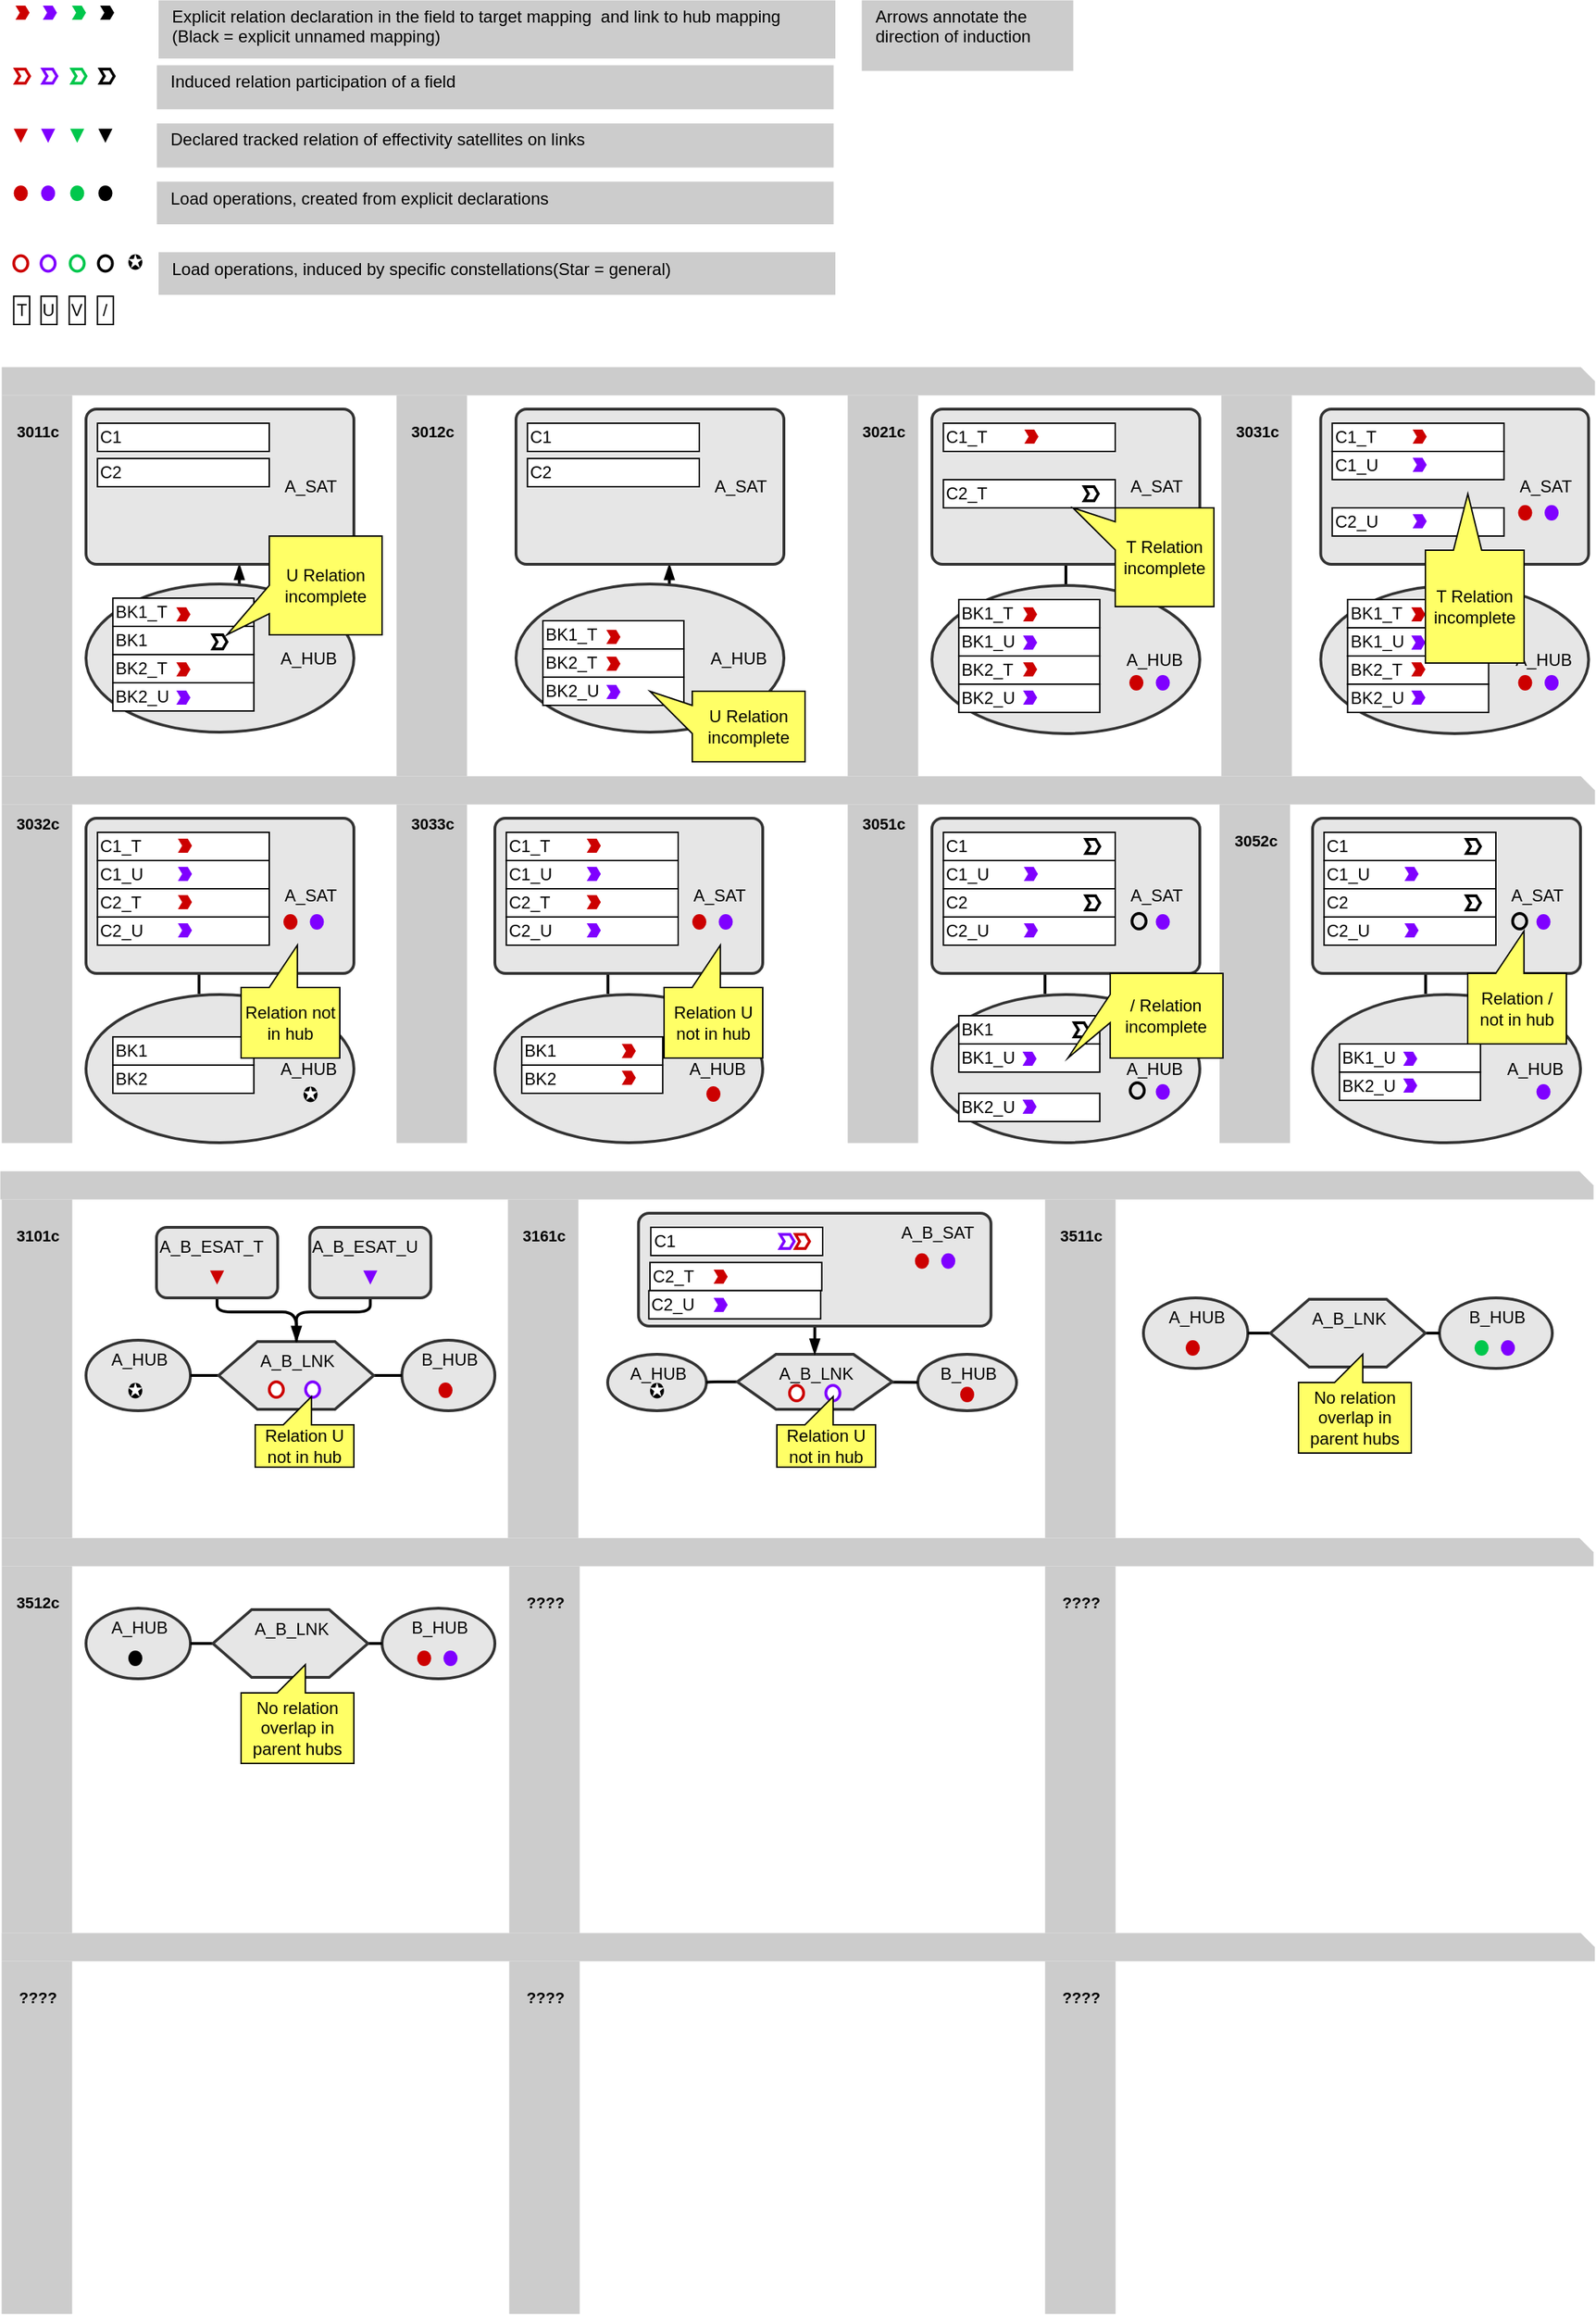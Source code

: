 <mxfile version="21.6.1" type="device">
  <diagram id="S8_EbyP6fOLFSmQk0vZv" name="Seite-1">
    <mxGraphModel dx="1356" dy="868" grid="1" gridSize="10" guides="0" tooltips="1" connect="1" arrows="1" fold="1" page="1" pageScale="1" pageWidth="1169" pageHeight="827" background="#FFFFFF" math="0" shadow="0">
      <root>
        <mxCell id="0" />
        <mxCell id="MhMX6n-4osd3CMCWlbSx-218" value="Background" style="" parent="0" />
        <mxCell id="MhMX6n-4osd3CMCWlbSx-231" value="&lt;div style=&quot;width: 43px; height: auto; word-break: break-word; font-size: 11px;&quot;&gt;&lt;div align=&quot;center&quot; style=&quot;font-size: 11px;&quot;&gt;&lt;span style=&quot;font-family: Helvetica; font-size: 11px; text-decoration: none; line-height: 36px; font-weight: bold;&quot;&gt;3101c&lt;/span&gt;&lt;/div&gt;&lt;/div&gt;" style="shape=rect;shadow=0;strokeWidth=0;strokeColor=none;fillColor=#cccccc;opacity=100.0;html=1;nl2Br=0;verticalAlign=top;align=center;spacingLeft=2.0;spacingRight=0;spacingTop=1.0;spacingBottom=8;whiteSpace=wrap;gliffyId=345;fontSize=11;" parent="MhMX6n-4osd3CMCWlbSx-218" vertex="1">
          <mxGeometry x="20" y="860" width="50" height="240" as="geometry" />
        </mxCell>
        <mxCell id="MhMX6n-4osd3CMCWlbSx-232" value="" style="shape=note;size=10;shadow=0;strokeWidth=0;fillColor=#cccccc;strokeColor=none;opacity=100.0;nl2Br=0;verticalAlign=top;align=center;spacingLeft=2.0;spacingRight=0;whiteSpace=wrap;gliffyId=41;spacingTop=1;spacingBottom=8;" parent="MhMX6n-4osd3CMCWlbSx-218" vertex="1">
          <mxGeometry x="19" y="840" width="1130" height="20" as="geometry" />
        </mxCell>
        <mxCell id="MhMX6n-4osd3CMCWlbSx-233" value="&lt;div style=&quot;width: 43px; height: auto; word-break: break-word; font-size: 11px;&quot;&gt;&lt;div align=&quot;center&quot; style=&quot;font-size: 11px;&quot;&gt;&lt;span style=&quot;font-family: Helvetica; font-size: 11px; text-decoration: none; line-height: 36px; font-weight: bold;&quot;&gt;3161c&lt;/span&gt;&lt;/div&gt;&lt;/div&gt;" style="shape=rect;shadow=0;strokeWidth=0;strokeColor=none;fillColor=#cccccc;opacity=100.0;html=1;nl2Br=0;verticalAlign=top;align=center;spacingLeft=2.0;spacingRight=0;spacingTop=1.0;spacingBottom=8;whiteSpace=wrap;gliffyId=345;fontSize=11;" parent="MhMX6n-4osd3CMCWlbSx-218" vertex="1">
          <mxGeometry x="379" y="860" width="50" height="240" as="geometry" />
        </mxCell>
        <mxCell id="MhMX6n-4osd3CMCWlbSx-234" value="&lt;div style=&quot;width: 43px; height: auto; word-break: break-word; font-size: 11px;&quot;&gt;&lt;div align=&quot;center&quot; style=&quot;font-size: 11px;&quot;&gt;&lt;span style=&quot;font-family: Helvetica; font-size: 11px; text-decoration: none; line-height: 36px; font-weight: bold;&quot;&gt;3511c&lt;/span&gt;&lt;/div&gt;&lt;/div&gt;" style="shape=rect;shadow=0;strokeWidth=0;strokeColor=none;fillColor=#cccccc;opacity=100.0;html=1;nl2Br=0;verticalAlign=top;align=center;spacingLeft=2.0;spacingRight=0;spacingTop=1.0;spacingBottom=8;whiteSpace=wrap;gliffyId=345;fontSize=11;" parent="MhMX6n-4osd3CMCWlbSx-218" vertex="1">
          <mxGeometry x="760" y="860" width="50" height="240" as="geometry" />
        </mxCell>
        <mxCell id="MhMX6n-4osd3CMCWlbSx-235" value="" style="shape=note;size=10;shadow=0;strokeWidth=0;fillColor=#cccccc;strokeColor=none;opacity=100.0;nl2Br=0;verticalAlign=top;align=center;spacingLeft=2.0;spacingRight=0;whiteSpace=wrap;gliffyId=41;spacingTop=1;spacingBottom=8;" parent="MhMX6n-4osd3CMCWlbSx-218" vertex="1">
          <mxGeometry x="20" y="1100" width="1129" height="20" as="geometry" />
        </mxCell>
        <mxCell id="MhMX6n-4osd3CMCWlbSx-236" value="&lt;div style=&quot;width: 43px; height: auto; word-break: break-word; font-size: 11px;&quot;&gt;&lt;div align=&quot;center&quot; style=&quot;font-size: 11px;&quot;&gt;&lt;span style=&quot;font-family: Helvetica; font-size: 11px; text-decoration: none; line-height: 36px; font-weight: bold;&quot;&gt;3512c&lt;/span&gt;&lt;/div&gt;&lt;/div&gt;" style="shape=rect;shadow=0;strokeWidth=0;strokeColor=none;fillColor=#cccccc;opacity=100.0;html=1;nl2Br=0;verticalAlign=top;align=center;spacingLeft=2.0;spacingRight=0;spacingTop=1.0;spacingBottom=8;whiteSpace=wrap;gliffyId=345;fontSize=11;" parent="MhMX6n-4osd3CMCWlbSx-218" vertex="1">
          <mxGeometry x="20" y="1120" width="49.93" height="260" as="geometry" />
        </mxCell>
        <mxCell id="MhMX6n-4osd3CMCWlbSx-237" value="&lt;div style=&quot;width: 43px; height: auto; word-break: break-word; font-size: 11px;&quot;&gt;&lt;div align=&quot;center&quot; style=&quot;font-size: 11px;&quot;&gt;&lt;span style=&quot;font-family: Helvetica; font-size: 11px; text-decoration: none; line-height: 36px; font-weight: bold;&quot;&gt;????&lt;/span&gt;&lt;/div&gt;&lt;/div&gt;" style="shape=rect;shadow=0;strokeWidth=0;strokeColor=none;fillColor=#cccccc;opacity=100.0;html=1;nl2Br=0;verticalAlign=top;align=center;spacingLeft=2.0;spacingRight=0;spacingTop=1.0;spacingBottom=8;whiteSpace=wrap;gliffyId=345;fontSize=11;" parent="MhMX6n-4osd3CMCWlbSx-218" vertex="1">
          <mxGeometry x="379.93" y="1120" width="50" height="260" as="geometry" />
        </mxCell>
        <mxCell id="MhMX6n-4osd3CMCWlbSx-238" value="&lt;div style=&quot;width: 43px; height: auto; word-break: break-word; font-size: 11px;&quot;&gt;&lt;div align=&quot;center&quot; style=&quot;font-size: 11px;&quot;&gt;&lt;span style=&quot;font-family: Helvetica; font-size: 11px; text-decoration: none; line-height: 36px; font-weight: bold;&quot;&gt;????&lt;/span&gt;&lt;/div&gt;&lt;/div&gt;" style="shape=rect;shadow=0;strokeWidth=0;strokeColor=none;fillColor=#cccccc;opacity=100.0;html=1;nl2Br=0;verticalAlign=top;align=center;spacingLeft=2.0;spacingRight=0;spacingTop=1.0;spacingBottom=8;whiteSpace=wrap;gliffyId=345;fontSize=11;" parent="MhMX6n-4osd3CMCWlbSx-218" vertex="1">
          <mxGeometry x="760" y="1120" width="50" height="260" as="geometry" />
        </mxCell>
        <mxCell id="MhMX6n-4osd3CMCWlbSx-239" value="&lt;div style=&quot;width: 43px; height: auto; word-break: break-word; font-size: 11px;&quot;&gt;&lt;div align=&quot;center&quot; style=&quot;font-size: 11px;&quot;&gt;&lt;span style=&quot;font-family: Helvetica; font-size: 11px; text-decoration: none; line-height: 36px; font-weight: bold;&quot;&gt;????&lt;/span&gt;&lt;/div&gt;&lt;/div&gt;" style="shape=rect;shadow=0;strokeWidth=0;strokeColor=none;fillColor=#cccccc;opacity=100.0;html=1;nl2Br=0;verticalAlign=top;align=center;spacingLeft=2.0;spacingRight=0;spacingTop=1.0;spacingBottom=8;whiteSpace=wrap;gliffyId=345;fontSize=11;" parent="MhMX6n-4osd3CMCWlbSx-218" vertex="1">
          <mxGeometry x="19.93" y="1400" width="50" height="250" as="geometry" />
        </mxCell>
        <mxCell id="MhMX6n-4osd3CMCWlbSx-240" value="" style="shape=note;size=10;shadow=0;strokeWidth=0;fillColor=#cccccc;strokeColor=none;opacity=100.0;nl2Br=0;verticalAlign=top;align=center;spacingLeft=2.0;spacingRight=0;whiteSpace=wrap;gliffyId=41;spacingTop=1;spacingBottom=8;" parent="MhMX6n-4osd3CMCWlbSx-218" vertex="1">
          <mxGeometry x="19.93" y="1380" width="1130" height="20" as="geometry" />
        </mxCell>
        <mxCell id="MhMX6n-4osd3CMCWlbSx-241" value="&lt;div style=&quot;width: 43px; height: auto; word-break: break-word; font-size: 11px;&quot;&gt;&lt;div align=&quot;center&quot; style=&quot;font-size: 11px;&quot;&gt;&lt;span style=&quot;font-family: Helvetica; font-size: 11px; text-decoration: none; line-height: 36px; font-weight: bold;&quot;&gt;????&lt;/span&gt;&lt;/div&gt;&lt;/div&gt;" style="shape=rect;shadow=0;strokeWidth=0;strokeColor=none;fillColor=#cccccc;opacity=100.0;html=1;nl2Br=0;verticalAlign=top;align=center;spacingLeft=2.0;spacingRight=0;spacingTop=1.0;spacingBottom=8;whiteSpace=wrap;gliffyId=345;fontSize=11;" parent="MhMX6n-4osd3CMCWlbSx-218" vertex="1">
          <mxGeometry x="379.93" y="1400" width="50" height="250" as="geometry" />
        </mxCell>
        <mxCell id="MhMX6n-4osd3CMCWlbSx-242" value="&lt;div style=&quot;width: 43px; height: auto; word-break: break-word; font-size: 11px;&quot;&gt;&lt;div align=&quot;center&quot; style=&quot;font-size: 11px;&quot;&gt;&lt;span style=&quot;font-family: Helvetica; font-size: 11px; text-decoration: none; line-height: 36px; font-weight: bold;&quot;&gt;????&lt;/span&gt;&lt;/div&gt;&lt;/div&gt;" style="shape=rect;shadow=0;strokeWidth=0;strokeColor=none;fillColor=#cccccc;opacity=100.0;html=1;nl2Br=0;verticalAlign=top;align=center;spacingLeft=2.0;spacingRight=0;spacingTop=1.0;spacingBottom=8;whiteSpace=wrap;gliffyId=345;fontSize=11;" parent="MhMX6n-4osd3CMCWlbSx-218" vertex="1">
          <mxGeometry x="760" y="1400" width="50" height="250" as="geometry" />
        </mxCell>
        <mxCell id="MhMX6n-4osd3CMCWlbSx-243" value="&lt;div style=&quot;width: 43px; height: auto; word-break: break-word; font-size: 11px;&quot;&gt;&lt;div align=&quot;center&quot; style=&quot;font-size: 11px;&quot;&gt;&lt;span style=&quot;font-family: Helvetica; font-size: 11px; text-decoration: none; line-height: 36px; font-weight: bold;&quot;&gt;3021c&lt;/span&gt;&lt;/div&gt;&lt;/div&gt;" style="shape=rect;shadow=0;strokeWidth=0;strokeColor=none;fillColor=#cccccc;opacity=100.0;html=1;nl2Br=0;verticalAlign=top;align=center;spacingLeft=2.0;spacingRight=0;spacingTop=1.0;spacingBottom=8;whiteSpace=wrap;gliffyId=345;fontSize=11;" parent="MhMX6n-4osd3CMCWlbSx-218" vertex="1">
          <mxGeometry x="620" y="290" width="50" height="270" as="geometry" />
        </mxCell>
        <mxCell id="MhMX6n-4osd3CMCWlbSx-244" value="" style="shape=note;size=10;shadow=0;strokeWidth=0;fillColor=#cccccc;strokeColor=none;opacity=100.0;nl2Br=0;verticalAlign=top;align=center;spacingLeft=2.0;spacingRight=0;whiteSpace=wrap;gliffyId=41;spacingTop=1;spacingBottom=8;" parent="MhMX6n-4osd3CMCWlbSx-218" vertex="1">
          <mxGeometry x="20" y="270" width="1130" height="20" as="geometry" />
        </mxCell>
        <mxCell id="MhMX6n-4osd3CMCWlbSx-245" value="&lt;div style=&quot;width: 43px; height: auto; word-break: break-word; font-size: 11px;&quot;&gt;&lt;div align=&quot;center&quot; style=&quot;font-size: 11px;&quot;&gt;&lt;span style=&quot;font-family: Helvetica; font-size: 11px; text-decoration: none; line-height: 36px; font-weight: bold;&quot;&gt;3031c&lt;/span&gt;&lt;/div&gt;&lt;/div&gt;" style="shape=rect;shadow=0;strokeWidth=0;strokeColor=none;fillColor=#cccccc;opacity=100.0;html=1;nl2Br=0;verticalAlign=top;align=center;spacingLeft=2.0;spacingRight=0;spacingTop=1.0;spacingBottom=8;whiteSpace=wrap;gliffyId=345;fontSize=11;" parent="MhMX6n-4osd3CMCWlbSx-218" vertex="1">
          <mxGeometry x="885" y="290" width="50" height="270" as="geometry" />
        </mxCell>
        <mxCell id="MhMX6n-4osd3CMCWlbSx-246" value="&lt;div style=&quot;width: 43px; height: auto; word-break: break-word; font-size: 11px;&quot;&gt;&lt;div align=&quot;center&quot; style=&quot;font-size: 11px;&quot;&gt;&lt;span style=&quot;font-family: Helvetica; font-size: 11px; text-decoration: none; line-height: 36px; font-weight: bold;&quot;&gt;3011c&lt;/span&gt;&lt;/div&gt;&lt;/div&gt;" style="shape=rect;shadow=0;strokeWidth=0;strokeColor=none;fillColor=#cccccc;opacity=100.0;html=1;nl2Br=0;verticalAlign=top;align=center;spacingLeft=2.0;spacingRight=0;spacingTop=1.0;spacingBottom=8;whiteSpace=wrap;gliffyId=345;fontSize=11;" parent="MhMX6n-4osd3CMCWlbSx-218" vertex="1">
          <mxGeometry x="20" y="290" width="50" height="270" as="geometry" />
        </mxCell>
        <mxCell id="MhMX6n-4osd3CMCWlbSx-247" value="&lt;div style=&quot;width: 43px; height: auto; word-break: break-word; font-size: 11px;&quot;&gt;&lt;div align=&quot;center&quot; style=&quot;font-size: 11px;&quot;&gt;&lt;span style=&quot;font-family: Helvetica; font-size: 11px; text-decoration: none; line-height: 36px; font-weight: bold;&quot;&gt;3012c&lt;/span&gt;&lt;/div&gt;&lt;/div&gt;" style="shape=rect;shadow=0;strokeWidth=0;strokeColor=none;fillColor=#cccccc;opacity=100.0;html=1;nl2Br=0;verticalAlign=top;align=center;spacingLeft=2.0;spacingRight=0;spacingTop=1.0;spacingBottom=8;whiteSpace=wrap;gliffyId=345;fontSize=11;" parent="MhMX6n-4osd3CMCWlbSx-218" vertex="1">
          <mxGeometry x="300" y="290" width="50" height="270" as="geometry" />
        </mxCell>
        <mxCell id="MhMX6n-4osd3CMCWlbSx-248" value="" style="shape=note;size=10;shadow=0;strokeWidth=0;fillColor=#cccccc;strokeColor=none;opacity=100.0;nl2Br=0;verticalAlign=top;align=center;spacingLeft=2.0;spacingRight=0;whiteSpace=wrap;gliffyId=41;spacingTop=1;spacingBottom=8;" parent="MhMX6n-4osd3CMCWlbSx-218" vertex="1">
          <mxGeometry x="20" y="560" width="1130" height="20" as="geometry" />
        </mxCell>
        <mxCell id="MhMX6n-4osd3CMCWlbSx-249" value="&lt;div style=&quot;width: 43px; height: auto; word-break: break-word; font-size: 11px;&quot;&gt;&lt;div align=&quot;center&quot; style=&quot;font-size: 11px;&quot;&gt;3032c&lt;br&gt;&lt;/div&gt;&lt;/div&gt;" style="shape=rect;shadow=0;strokeWidth=0;strokeColor=none;fillColor=#cccccc;opacity=100.0;html=1;nl2Br=0;verticalAlign=top;align=center;spacingLeft=2.0;spacingRight=0;spacingTop=1.0;spacingBottom=8;whiteSpace=wrap;gliffyId=345;fontSize=11;fontStyle=1" parent="MhMX6n-4osd3CMCWlbSx-218" vertex="1">
          <mxGeometry x="20" y="580" width="50" height="240" as="geometry" />
        </mxCell>
        <mxCell id="MhMX6n-4osd3CMCWlbSx-250" value="&lt;div style=&quot;width: 43px; height: auto; word-break: break-word; font-size: 11px;&quot;&gt;&lt;div align=&quot;center&quot; style=&quot;font-size: 11px;&quot;&gt;3033c&lt;br&gt;&lt;/div&gt;&lt;/div&gt;" style="shape=rect;shadow=0;strokeWidth=0;strokeColor=none;fillColor=#cccccc;opacity=100.0;html=1;nl2Br=0;verticalAlign=top;align=center;spacingLeft=2.0;spacingRight=0;spacingTop=1.0;spacingBottom=8;whiteSpace=wrap;gliffyId=345;fontSize=11;fontStyle=1" parent="MhMX6n-4osd3CMCWlbSx-218" vertex="1">
          <mxGeometry x="300" y="580" width="50" height="240" as="geometry" />
        </mxCell>
        <mxCell id="MhMX6n-4osd3CMCWlbSx-251" value="&lt;div style=&quot;width: 43px; height: auto; word-break: break-word; font-size: 11px;&quot;&gt;&lt;div align=&quot;center&quot; style=&quot;font-size: 11px;&quot;&gt;3051c&lt;br&gt;&lt;/div&gt;&lt;/div&gt;" style="shape=rect;shadow=0;strokeWidth=0;strokeColor=none;fillColor=#cccccc;opacity=100.0;html=1;nl2Br=0;verticalAlign=top;align=center;spacingLeft=2.0;spacingRight=0;spacingTop=1.0;spacingBottom=8;whiteSpace=wrap;gliffyId=345;fontSize=11;fontStyle=1" parent="MhMX6n-4osd3CMCWlbSx-218" vertex="1">
          <mxGeometry x="620" y="580" width="50" height="240" as="geometry" />
        </mxCell>
        <mxCell id="MhMX6n-4osd3CMCWlbSx-252" value="&lt;div style=&quot;width: 43px; height: auto; word-break: break-word; font-size: 11px;&quot;&gt;&lt;div align=&quot;center&quot; style=&quot;font-size: 11px;&quot;&gt;&lt;span style=&quot;font-family: Helvetica; font-size: 11px; text-decoration: none; line-height: 36px; font-weight: bold;&quot;&gt;3052c&lt;/span&gt;&lt;/div&gt;&lt;/div&gt;" style="shape=rect;shadow=0;strokeWidth=0;strokeColor=none;fillColor=#cccccc;opacity=100.0;html=1;nl2Br=0;verticalAlign=top;align=center;spacingLeft=2.0;spacingRight=0;spacingTop=1.0;spacingBottom=8;whiteSpace=wrap;gliffyId=345;fontSize=11;" parent="MhMX6n-4osd3CMCWlbSx-218" vertex="1">
          <mxGeometry x="883.75" y="580" width="50" height="240" as="geometry" />
        </mxCell>
        <mxCell id="2" value="Scenarios" parent="0" />
        <mxCell id="cFV7ejBLRMOV1y-EgFsQ-973" style="edgeStyle=orthogonalEdgeStyle;shape=filledEdge;rounded=1;orthogonalLoop=1;jettySize=auto;html=1;entryX=0.75;entryY=0;entryDx=0;entryDy=0;labelBackgroundColor=default;strokeColor=#000000;strokeWidth=2;fontFamily=Helvetica;fontSize=11;fontColor=default;startArrow=none;startFill=0;endArrow=none;endFill=0;startSize=6;endSize=6;fillColor=none;" parent="2" source="30" target="cFV7ejBLRMOV1y-EgFsQ-178" edge="1">
          <mxGeometry relative="1" as="geometry" />
        </mxCell>
        <mxCell id="30" value="&lt;div style=&quot;width: 93.0px;height:auto;word-break: break-word;&quot;&gt;&lt;div&gt;&lt;span style=&quot;font-family: Arial; font-size: 12px; text-decoration: none; line-height: 0;&quot;&gt;&lt;span style=&quot;text-decoration: none; line-height: 14px;&quot; class=&quot;&quot;&gt;A_SAT&lt;/span&gt;&lt;/span&gt;&lt;/div&gt;&lt;/div&gt;" style="shape=rect;rounded=1;arcSize=15;absoluteArcSize=1;shadow=0;strokeWidth=2;fillColor=#E6E6E6;strokeColor=#333333;opacity=100.0;html=1;nl2Br=0;verticalAlign=middle;align=right;spacingLeft=2.0;spacingRight=10;whiteSpace=wrap;gliffyId=15;" parent="2" vertex="1">
          <mxGeometry x="680" y="300" width="190" height="110" as="geometry" />
        </mxCell>
        <mxCell id="51" value="&lt;div style=&quot;width: 93.0px;height:auto;word-break: break-word;&quot;&gt;&lt;div&gt;&lt;span style=&quot;font-family: Arial; font-size: 12px; text-decoration: none; line-height: 0;&quot;&gt;&lt;span style=&quot;text-decoration: none; line-height: 14px;&quot;&gt;A_HUB&lt;/span&gt;&lt;/span&gt;&lt;/div&gt;&lt;/div&gt;" style="shape=ellipse;perimeter=ellipsePerimeter;shadow=0;strokeWidth=2;fillColor=#E6E6E6;strokeColor=#333333;opacity=100.0;html=1;nl2Br=0;verticalAlign=middle;align=right;spacingLeft=2.0;spacingRight=10;whiteSpace=wrap;gliffyId=12;" parent="2" vertex="1">
          <mxGeometry x="680" y="425" width="190" height="105" as="geometry" />
        </mxCell>
        <mxCell id="AQTmQn9YJskU7MhowZhO-138" value="" style="shape=step;perimeter=stepPerimeter;whiteSpace=wrap;html=1;fixedSize=1;size=3.0;fillColor=#7f00ff;strokeColor=none;shadow=0;strokeWidth=2;opacity=100;spacingLeft=0.6;spacingRight=0;" parent="2" vertex="1">
          <mxGeometry x="49.38" y="14" width="10" height="10" as="geometry" />
        </mxCell>
        <mxCell id="cFV7ejBLRMOV1y-EgFsQ-128" value="" style="shape=step;perimeter=stepPerimeter;whiteSpace=wrap;html=1;fixedSize=1;size=3.0;fillColor=#cc0000;strokeColor=none;shadow=0;strokeWidth=2;opacity=100;spacingLeft=0.6;spacingRight=0;" parent="2" vertex="1">
          <mxGeometry x="30" y="14" width="10" height="10" as="geometry" />
        </mxCell>
        <mxCell id="cFV7ejBLRMOV1y-EgFsQ-130" value="" style="triangle;whiteSpace=wrap;html=1;rotation=90;fillColor=#7f00ff;strokeColor=none;shadow=0;strokeWidth=2;opacity=100;spacingLeft=0.6;spacingRight=0;" parent="2" vertex="1">
          <mxGeometry x="48.13" y="101.25" width="10" height="10" as="geometry" />
        </mxCell>
        <mxCell id="cFV7ejBLRMOV1y-EgFsQ-131" value="" style="shape=step;perimeter=stepPerimeter;whiteSpace=wrap;html=1;fixedSize=1;size=3.0;fillColor=#00c74c;strokeColor=none;shadow=0;strokeWidth=2;opacity=100;spacingLeft=0.6;spacingRight=0;" parent="2" vertex="1">
          <mxGeometry x="70" y="14" width="10" height="10" as="geometry" />
        </mxCell>
        <mxCell id="cFV7ejBLRMOV1y-EgFsQ-134" value="" style="ellipse;whiteSpace=wrap;html=1;strokeColor=none;fillColor=#CC0000;" parent="2" vertex="1">
          <mxGeometry x="28.75" y="141.5" width="10" height="11" as="geometry" />
        </mxCell>
        <mxCell id="cFV7ejBLRMOV1y-EgFsQ-135" value="" style="ellipse;whiteSpace=wrap;html=1;strokeColor=none;fillColor=#7F00FF;" parent="2" vertex="1">
          <mxGeometry x="48.13" y="141.5" width="10" height="11" as="geometry" />
        </mxCell>
        <mxCell id="cFV7ejBLRMOV1y-EgFsQ-136" value="" style="ellipse;whiteSpace=wrap;html=1;strokeColor=none;fillColor=#00C74C;" parent="2" vertex="1">
          <mxGeometry x="68.75" y="141.5" width="10" height="11" as="geometry" />
        </mxCell>
        <mxCell id="cFV7ejBLRMOV1y-EgFsQ-137" value="" style="ellipse;whiteSpace=wrap;html=1;strokeColor=none;fillColor=#000000;" parent="2" vertex="1">
          <mxGeometry x="88.75" y="141.5" width="10" height="11" as="geometry" />
        </mxCell>
        <mxCell id="cFV7ejBLRMOV1y-EgFsQ-138" value="" style="shape=step;perimeter=stepPerimeter;whiteSpace=wrap;html=1;fixedSize=1;size=3.0;fillColor=#000000;strokeColor=none;shadow=0;strokeWidth=2;opacity=100;spacingLeft=0.6;spacingRight=0;" parent="2" vertex="1">
          <mxGeometry x="90" y="14" width="10" height="10" as="geometry" />
        </mxCell>
        <mxCell id="cFV7ejBLRMOV1y-EgFsQ-139" value="" style="ellipse;whiteSpace=wrap;html=1;strokeColor=#CC0000;fillColor=default;strokeWidth=2;" parent="2" vertex="1">
          <mxGeometry x="28.75" y="191.25" width="10" height="11" as="geometry" />
        </mxCell>
        <mxCell id="cFV7ejBLRMOV1y-EgFsQ-140" value="" style="ellipse;whiteSpace=wrap;html=1;strokeColor=#7F00FF;fillColor=default;strokeWidth=2;" parent="2" vertex="1">
          <mxGeometry x="48.13" y="191.25" width="10" height="11" as="geometry" />
        </mxCell>
        <mxCell id="cFV7ejBLRMOV1y-EgFsQ-141" value="" style="ellipse;whiteSpace=wrap;html=1;strokeColor=#00C74C;fillColor=none;strokeWidth=2;" parent="2" vertex="1">
          <mxGeometry x="68.75" y="191.25" width="10" height="11" as="geometry" />
        </mxCell>
        <mxCell id="cFV7ejBLRMOV1y-EgFsQ-142" value="" style="ellipse;whiteSpace=wrap;html=1;strokeColor=default;fillColor=none;strokeWidth=2;" parent="2" vertex="1">
          <mxGeometry x="88.75" y="191.25" width="10" height="11" as="geometry" />
        </mxCell>
        <mxCell id="cFV7ejBLRMOV1y-EgFsQ-143" value="Explicit relation declaration in the field to target mapping&amp;nbsp; and link to hub mapping&lt;br&gt;(Black = explicit unnamed mapping)" style="shape=rect;shadow=0;strokeWidth=0;strokeColor=none;fillColor=#cccccc;opacity=100.0;html=1;nl2Br=0;verticalAlign=top;align=left;spacingLeft=10;spacingRight=0;spacingTop=0;spacingBottom=0;whiteSpace=wrap;gliffyId=345;spacing=0;" parent="2" vertex="1">
          <mxGeometry x="131.25" y="10" width="480" height="41.25" as="geometry" />
        </mxCell>
        <mxCell id="cFV7ejBLRMOV1y-EgFsQ-146" value="Declared tracked relation of effectivity satellites on links" style="shape=rect;shadow=0;strokeWidth=0;strokeColor=none;fillColor=#cccccc;opacity=100.0;html=1;nl2Br=0;verticalAlign=top;align=left;spacingLeft=10;spacingRight=0;spacingTop=0;spacingBottom=0;whiteSpace=wrap;gliffyId=345;spacing=0;" parent="2" vertex="1">
          <mxGeometry x="130" y="97.25" width="480" height="31.25" as="geometry" />
        </mxCell>
        <mxCell id="cFV7ejBLRMOV1y-EgFsQ-147" value="" style="triangle;whiteSpace=wrap;html=1;rotation=90;fillColor=#CC0000;strokeColor=none;shadow=0;strokeWidth=2;opacity=100;spacingLeft=0.6;spacingRight=0;" parent="2" vertex="1">
          <mxGeometry x="28.75" y="101.25" width="10" height="10" as="geometry" />
        </mxCell>
        <mxCell id="cFV7ejBLRMOV1y-EgFsQ-148" value="" style="triangle;whiteSpace=wrap;html=1;rotation=90;fillColor=#00C74C;strokeColor=none;shadow=0;strokeWidth=2;opacity=100;spacingLeft=0.6;spacingRight=0;" parent="2" vertex="1">
          <mxGeometry x="68.75" y="101.25" width="10" height="10" as="geometry" />
        </mxCell>
        <mxCell id="cFV7ejBLRMOV1y-EgFsQ-149" value="" style="triangle;whiteSpace=wrap;html=1;rotation=90;fillColor=#000000;strokeColor=none;shadow=0;strokeWidth=2;opacity=100;spacingLeft=0.6;spacingRight=0;" parent="2" vertex="1">
          <mxGeometry x="88.75" y="101.25" width="10" height="10" as="geometry" />
        </mxCell>
        <mxCell id="cFV7ejBLRMOV1y-EgFsQ-150" value="Load operations, created from explicit declarations" style="shape=rect;shadow=0;strokeWidth=0;strokeColor=none;fillColor=#cccccc;opacity=100.0;html=1;nl2Br=0;verticalAlign=top;align=left;spacingLeft=10;spacingRight=0;spacingTop=0;spacingBottom=0;whiteSpace=wrap;gliffyId=345;spacing=0;" parent="2" vertex="1">
          <mxGeometry x="130" y="138.5" width="480" height="30.25" as="geometry" />
        </mxCell>
        <mxCell id="cFV7ejBLRMOV1y-EgFsQ-151" value="Load operations, induced by specific constellations(Star = general)" style="shape=rect;shadow=0;strokeWidth=0;strokeColor=none;fillColor=#cccccc;opacity=100.0;html=1;nl2Br=0;verticalAlign=top;align=left;spacingLeft=10;spacingRight=0;spacingTop=0;spacingBottom=0;whiteSpace=wrap;gliffyId=345;spacing=0;" parent="2" vertex="1">
          <mxGeometry x="131.25" y="188.5" width="480" height="30.25" as="geometry" />
        </mxCell>
        <mxCell id="cFV7ejBLRMOV1y-EgFsQ-156" value="" style="group" parent="2" vertex="1" connectable="0">
          <mxGeometry x="110" y="190" width="10" height="11.25" as="geometry" />
        </mxCell>
        <mxCell id="cFV7ejBLRMOV1y-EgFsQ-154" value="" style="ellipse;whiteSpace=wrap;html=1;strokeColor=none;fillColor=#000000;" parent="cFV7ejBLRMOV1y-EgFsQ-156" vertex="1">
          <mxGeometry y="0.25" width="10" height="11" as="geometry" />
        </mxCell>
        <mxCell id="cFV7ejBLRMOV1y-EgFsQ-155" value="" style="verticalLabelPosition=bottom;verticalAlign=top;html=1;shape=mxgraph.basic.star;fillColor=#FFFFFF;strokeColor=none;" parent="cFV7ejBLRMOV1y-EgFsQ-156" vertex="1">
          <mxGeometry width="10" height="10" as="geometry" />
        </mxCell>
        <mxCell id="cFV7ejBLRMOV1y-EgFsQ-158" value="" style="shape=step;perimeter=stepPerimeter;whiteSpace=wrap;html=1;fixedSize=1;size=3.0;fillColor=none;strokeColor=#7F00FF;shadow=0;strokeWidth=2;opacity=100;spacingLeft=0.6;spacingRight=0;" parent="2" vertex="1">
          <mxGeometry x="49.38" y="59" width="10" height="10" as="geometry" />
        </mxCell>
        <mxCell id="cFV7ejBLRMOV1y-EgFsQ-159" value="" style="shape=step;perimeter=stepPerimeter;whiteSpace=wrap;html=1;fixedSize=1;size=3.0;fillColor=none;strokeColor=#CC0000;shadow=0;strokeWidth=2;opacity=100;spacingLeft=0.6;spacingRight=0;" parent="2" vertex="1">
          <mxGeometry x="30" y="59" width="10" height="10" as="geometry" />
        </mxCell>
        <mxCell id="cFV7ejBLRMOV1y-EgFsQ-160" value="" style="shape=step;perimeter=stepPerimeter;whiteSpace=wrap;html=1;fixedSize=1;size=3.0;fillColor=none;strokeColor=#00C74C;shadow=0;strokeWidth=2;opacity=100;spacingLeft=0.6;spacingRight=0;" parent="2" vertex="1">
          <mxGeometry x="70" y="59" width="10" height="10" as="geometry" />
        </mxCell>
        <mxCell id="cFV7ejBLRMOV1y-EgFsQ-161" value="" style="shape=step;perimeter=stepPerimeter;whiteSpace=wrap;html=1;fixedSize=1;size=3.0;fillColor=none;strokeColor=default;shadow=0;strokeWidth=2;opacity=100;spacingLeft=0.6;spacingRight=0;" parent="2" vertex="1">
          <mxGeometry x="90" y="59" width="10" height="10" as="geometry" />
        </mxCell>
        <mxCell id="cFV7ejBLRMOV1y-EgFsQ-162" value="Induced relation participation of a field" style="shape=rect;shadow=0;strokeWidth=0;strokeColor=none;fillColor=#cccccc;opacity=100.0;html=1;nl2Br=0;verticalAlign=top;align=left;spacingLeft=10;spacingRight=0;spacingTop=0;spacingBottom=0;whiteSpace=wrap;gliffyId=345;spacing=0;" parent="2" vertex="1">
          <mxGeometry x="130" y="56" width="480" height="31.25" as="geometry" />
        </mxCell>
        <mxCell id="cFV7ejBLRMOV1y-EgFsQ-163" value="C1_T" style="rounded=0;whiteSpace=wrap;html=1;align=left;" parent="2" vertex="1">
          <mxGeometry x="688.13" y="310" width="121.87" height="20" as="geometry" />
        </mxCell>
        <mxCell id="cFV7ejBLRMOV1y-EgFsQ-165" value="T" style="rounded=0;whiteSpace=wrap;html=1;" parent="2" vertex="1">
          <mxGeometry x="28.75" y="220" width="11.25" height="20" as="geometry" />
        </mxCell>
        <mxCell id="cFV7ejBLRMOV1y-EgFsQ-166" value="U" style="rounded=0;whiteSpace=wrap;html=1;" parent="2" vertex="1">
          <mxGeometry x="48.13" y="220" width="11.25" height="20" as="geometry" />
        </mxCell>
        <mxCell id="cFV7ejBLRMOV1y-EgFsQ-167" value="V" style="rounded=0;whiteSpace=wrap;html=1;" parent="2" vertex="1">
          <mxGeometry x="68.13" y="220" width="11.25" height="20" as="geometry" />
        </mxCell>
        <mxCell id="cFV7ejBLRMOV1y-EgFsQ-168" value="/" style="rounded=0;whiteSpace=wrap;html=1;" parent="2" vertex="1">
          <mxGeometry x="88.13" y="220" width="11.25" height="20" as="geometry" />
        </mxCell>
        <mxCell id="cFV7ejBLRMOV1y-EgFsQ-170" value="C2_T" style="rounded=0;whiteSpace=wrap;html=1;align=left;" parent="2" vertex="1">
          <mxGeometry x="688.13" y="350" width="121.87" height="20" as="geometry" />
        </mxCell>
        <mxCell id="cFV7ejBLRMOV1y-EgFsQ-178" value="BK1_T" style="rounded=0;whiteSpace=wrap;html=1;align=left;" parent="2" vertex="1">
          <mxGeometry x="699.07" y="435" width="100" height="20" as="geometry" />
        </mxCell>
        <mxCell id="cFV7ejBLRMOV1y-EgFsQ-179" value="BK1_U" style="rounded=0;whiteSpace=wrap;html=1;align=left;" parent="2" vertex="1">
          <mxGeometry x="699.07" y="455" width="100" height="20" as="geometry" />
        </mxCell>
        <mxCell id="cFV7ejBLRMOV1y-EgFsQ-181" value="BK2_T" style="rounded=0;whiteSpace=wrap;html=1;align=left;" parent="2" vertex="1">
          <mxGeometry x="699.07" y="475" width="100" height="20" as="geometry" />
        </mxCell>
        <mxCell id="cFV7ejBLRMOV1y-EgFsQ-182" value="BK2_U" style="rounded=0;whiteSpace=wrap;html=1;align=left;" parent="2" vertex="1">
          <mxGeometry x="699.07" y="495" width="100" height="20" as="geometry" />
        </mxCell>
        <mxCell id="cFV7ejBLRMOV1y-EgFsQ-172" value="" style="shape=step;perimeter=stepPerimeter;whiteSpace=wrap;html=1;fixedSize=1;size=3.0;fillColor=#cc0000;strokeColor=none;shadow=0;strokeWidth=2;opacity=100;spacingLeft=0.6;spacingRight=0;" parent="2" vertex="1">
          <mxGeometry x="745.56" y="314.5" width="10" height="10" as="geometry" />
        </mxCell>
        <mxCell id="cFV7ejBLRMOV1y-EgFsQ-188" value="" style="shape=step;perimeter=stepPerimeter;whiteSpace=wrap;html=1;fixedSize=1;size=3.0;fillColor=#cc0000;strokeColor=none;shadow=0;strokeWidth=2;opacity=100;spacingLeft=0.6;spacingRight=0;" parent="2" vertex="1">
          <mxGeometry x="744.63" y="440.5" width="10" height="10" as="geometry" />
        </mxCell>
        <mxCell id="cFV7ejBLRMOV1y-EgFsQ-189" value="" style="shape=step;perimeter=stepPerimeter;whiteSpace=wrap;html=1;fixedSize=1;size=3.0;fillColor=#7f00ff;strokeColor=none;shadow=0;strokeWidth=2;opacity=100;spacingLeft=0.6;spacingRight=0;" parent="2" vertex="1">
          <mxGeometry x="744.63" y="460.5" width="10" height="10" as="geometry" />
        </mxCell>
        <mxCell id="cFV7ejBLRMOV1y-EgFsQ-191" value="" style="shape=step;perimeter=stepPerimeter;whiteSpace=wrap;html=1;fixedSize=1;size=3.0;fillColor=#cc0000;strokeColor=none;shadow=0;strokeWidth=2;opacity=100;spacingLeft=0.6;spacingRight=0;" parent="2" vertex="1">
          <mxGeometry x="744.63" y="479.5" width="10" height="10" as="geometry" />
        </mxCell>
        <mxCell id="cFV7ejBLRMOV1y-EgFsQ-192" value="" style="shape=step;perimeter=stepPerimeter;whiteSpace=wrap;html=1;fixedSize=1;size=3.0;fillColor=#7f00ff;strokeColor=none;shadow=0;strokeWidth=2;opacity=100;spacingLeft=0.6;spacingRight=0;" parent="2" vertex="1">
          <mxGeometry x="744.63" y="499.5" width="10" height="10" as="geometry" />
        </mxCell>
        <mxCell id="cFV7ejBLRMOV1y-EgFsQ-195" value="" style="ellipse;whiteSpace=wrap;html=1;strokeColor=none;fillColor=#cc0000;" parent="2" vertex="1">
          <mxGeometry x="820" y="488.5" width="10" height="11" as="geometry" />
        </mxCell>
        <mxCell id="cFV7ejBLRMOV1y-EgFsQ-196" value="" style="ellipse;whiteSpace=wrap;html=1;strokeColor=none;fillColor=#7f00ff;" parent="2" vertex="1">
          <mxGeometry x="838.75" y="488.5" width="10" height="11" as="geometry" />
        </mxCell>
        <mxCell id="cFV7ejBLRMOV1y-EgFsQ-309" style="edgeStyle=orthogonalEdgeStyle;shape=filledEdge;rounded=1;orthogonalLoop=1;jettySize=auto;html=1;labelBackgroundColor=default;strokeColor=#000000;strokeWidth=2;fontFamily=Helvetica;fontSize=11;fontColor=default;startArrow=none;startFill=0;endArrow=blockThin;endFill=1;startSize=6;endSize=6;fillColor=none;" parent="2" edge="1">
          <mxGeometry relative="1" as="geometry">
            <mxPoint x="493.75" y="424" as="sourcePoint" />
            <mxPoint x="493.75" y="410" as="targetPoint" />
          </mxGeometry>
        </mxCell>
        <mxCell id="cFV7ejBLRMOV1y-EgFsQ-291" value="&lt;div style=&quot;width: 93.0px;height:auto;word-break: break-word;&quot;&gt;&lt;div&gt;&lt;span style=&quot;font-family: Arial; font-size: 12px; text-decoration: none; line-height: 0;&quot;&gt;&lt;span style=&quot;text-decoration: none; line-height: 14px;&quot;&gt;A_HUB&lt;/span&gt;&lt;/span&gt;&lt;/div&gt;&lt;/div&gt;" style="shape=ellipse;perimeter=ellipsePerimeter;shadow=0;strokeWidth=2;fillColor=#E6E6E6;strokeColor=#333333;opacity=100.0;html=1;nl2Br=0;verticalAlign=middle;align=right;spacingLeft=2.0;spacingRight=10;whiteSpace=wrap;gliffyId=12;" parent="2" vertex="1">
          <mxGeometry x="385" y="424" width="190" height="105" as="geometry" />
        </mxCell>
        <mxCell id="cFV7ejBLRMOV1y-EgFsQ-292" value="BK1_T" style="rounded=0;whiteSpace=wrap;html=1;align=left;" parent="2" vertex="1">
          <mxGeometry x="404.07" y="450" width="100" height="20" as="geometry" />
        </mxCell>
        <mxCell id="cFV7ejBLRMOV1y-EgFsQ-294" value="BK2_T" style="rounded=0;whiteSpace=wrap;html=1;align=left;" parent="2" vertex="1">
          <mxGeometry x="404.07" y="470" width="100" height="20" as="geometry" />
        </mxCell>
        <mxCell id="cFV7ejBLRMOV1y-EgFsQ-295" value="BK2_U" style="rounded=0;whiteSpace=wrap;html=1;align=left;" parent="2" vertex="1">
          <mxGeometry x="404.07" y="490" width="100" height="20" as="geometry" />
        </mxCell>
        <mxCell id="cFV7ejBLRMOV1y-EgFsQ-296" value="" style="shape=step;perimeter=stepPerimeter;whiteSpace=wrap;html=1;fixedSize=1;size=3.0;fillColor=#cc0000;strokeColor=none;shadow=0;strokeWidth=2;opacity=100;spacingLeft=0.6;spacingRight=0;" parent="2" vertex="1">
          <mxGeometry x="449.07" y="456.5" width="10" height="10" as="geometry" />
        </mxCell>
        <mxCell id="cFV7ejBLRMOV1y-EgFsQ-298" value="" style="shape=step;perimeter=stepPerimeter;whiteSpace=wrap;html=1;fixedSize=1;size=3.0;fillColor=#cc0000;strokeColor=none;shadow=0;strokeWidth=2;opacity=100;spacingLeft=0.6;spacingRight=0;" parent="2" vertex="1">
          <mxGeometry x="449.07" y="475.5" width="10" height="10" as="geometry" />
        </mxCell>
        <mxCell id="cFV7ejBLRMOV1y-EgFsQ-299" value="" style="shape=step;perimeter=stepPerimeter;whiteSpace=wrap;html=1;fixedSize=1;size=3.0;fillColor=#7f00ff;strokeColor=none;shadow=0;strokeWidth=2;opacity=100;spacingLeft=0.6;spacingRight=0;" parent="2" vertex="1">
          <mxGeometry x="449.07" y="495.5" width="10" height="10" as="geometry" />
        </mxCell>
        <mxCell id="cFV7ejBLRMOV1y-EgFsQ-303" value="&lt;div style=&quot;width: 93.0px;height:auto;word-break: break-word;&quot;&gt;&lt;div&gt;&lt;span style=&quot;font-family: Arial; font-size: 12px; text-decoration: none; line-height: 0;&quot;&gt;&lt;span style=&quot;text-decoration: none; line-height: 14px;&quot; class=&quot;&quot;&gt;A_SAT&lt;/span&gt;&lt;/span&gt;&lt;/div&gt;&lt;/div&gt;" style="shape=rect;rounded=1;arcSize=15;absoluteArcSize=1;shadow=0;strokeWidth=2;fillColor=#E6E6E6;strokeColor=#333333;opacity=100.0;html=1;nl2Br=0;verticalAlign=middle;align=right;spacingLeft=2.0;spacingRight=10;whiteSpace=wrap;gliffyId=15;" parent="2" vertex="1">
          <mxGeometry x="385" y="300" width="190" height="110" as="geometry" />
        </mxCell>
        <mxCell id="cFV7ejBLRMOV1y-EgFsQ-304" value="C1" style="rounded=0;whiteSpace=wrap;html=1;align=left;" parent="2" vertex="1">
          <mxGeometry x="393.13" y="310" width="121.87" height="20" as="geometry" />
        </mxCell>
        <mxCell id="cFV7ejBLRMOV1y-EgFsQ-305" value="C2" style="rounded=0;whiteSpace=wrap;html=1;align=left;" parent="2" vertex="1">
          <mxGeometry x="393.13" y="335" width="121.87" height="20" as="geometry" />
        </mxCell>
        <mxCell id="cFV7ejBLRMOV1y-EgFsQ-318" style="shape=filledEdge;strokeWidth=2;strokeColor=#000000;fillColor=none;startArrow=none;startFill=0;startSize=6;endArrow=none;endFill=0;endSize=6;rounded=1;gliffyId=17;edgeStyle=orthogonalEdgeStyle;" parent="2" edge="1">
          <mxGeometry width="1" height="23" relative="1" as="geometry">
            <Array as="points">
              <mxPoint x="1100.93" y="328.25" />
              <mxPoint x="1100.93" y="336.583" />
              <mxPoint x="1100.93" y="344.917" />
              <mxPoint x="1100.93" y="353.25" />
            </Array>
            <mxPoint x="1035.93" y="409.5" as="sourcePoint" />
            <mxPoint x="1035.93" y="424.5" as="targetPoint" />
          </mxGeometry>
        </mxCell>
        <mxCell id="cFV7ejBLRMOV1y-EgFsQ-319" value="&lt;div style=&quot;width: 93.0px;height:auto;word-break: break-word;&quot;&gt;&lt;div&gt;&lt;span style=&quot;font-family: Arial; font-size: 12px; text-decoration: none; line-height: 0;&quot;&gt;&lt;span style=&quot;text-decoration: none; line-height: 14px;&quot; class=&quot;&quot;&gt;A_SAT&lt;/span&gt;&lt;/span&gt;&lt;/div&gt;&lt;/div&gt;" style="shape=rect;rounded=1;arcSize=15;absoluteArcSize=1;shadow=0;strokeWidth=2;fillColor=#E6E6E6;strokeColor=#333333;opacity=100.0;html=1;nl2Br=0;verticalAlign=middle;align=right;spacingLeft=2.0;spacingRight=10;whiteSpace=wrap;gliffyId=15;" parent="2" vertex="1">
          <mxGeometry x="955.75" y="300" width="190" height="110" as="geometry" />
        </mxCell>
        <mxCell id="cFV7ejBLRMOV1y-EgFsQ-320" value="&lt;div style=&quot;width: 93.0px;height:auto;word-break: break-word;&quot;&gt;&lt;div&gt;&lt;span style=&quot;font-family: Arial; font-size: 12px; text-decoration: none; line-height: 0;&quot;&gt;&lt;span style=&quot;text-decoration: none; line-height: 14px;&quot;&gt;A_HUB&lt;/span&gt;&lt;/span&gt;&lt;/div&gt;&lt;/div&gt;" style="shape=ellipse;perimeter=ellipsePerimeter;shadow=0;strokeWidth=2;fillColor=#E6E6E6;strokeColor=#333333;opacity=100.0;html=1;nl2Br=0;verticalAlign=middle;align=right;spacingLeft=2.0;spacingRight=10;whiteSpace=wrap;gliffyId=12;" parent="2" vertex="1">
          <mxGeometry x="955.75" y="425" width="190" height="105" as="geometry" />
        </mxCell>
        <mxCell id="cFV7ejBLRMOV1y-EgFsQ-321" value="C1_T" style="rounded=0;whiteSpace=wrap;html=1;align=left;" parent="2" vertex="1">
          <mxGeometry x="963.88" y="310" width="121.87" height="20" as="geometry" />
        </mxCell>
        <mxCell id="cFV7ejBLRMOV1y-EgFsQ-322" value="C1_U" style="rounded=0;whiteSpace=wrap;html=1;align=left;" parent="2" vertex="1">
          <mxGeometry x="963.88" y="330" width="121.87" height="20" as="geometry" />
        </mxCell>
        <mxCell id="cFV7ejBLRMOV1y-EgFsQ-324" value="C2_U" style="rounded=0;whiteSpace=wrap;html=1;align=left;" parent="2" vertex="1">
          <mxGeometry x="963.88" y="370" width="121.87" height="20" as="geometry" />
        </mxCell>
        <mxCell id="cFV7ejBLRMOV1y-EgFsQ-325" value="BK1_T" style="rounded=0;whiteSpace=wrap;html=1;align=left;" parent="2" vertex="1">
          <mxGeometry x="974.82" y="435" width="100" height="20" as="geometry" />
        </mxCell>
        <mxCell id="cFV7ejBLRMOV1y-EgFsQ-326" value="BK1_U" style="rounded=0;whiteSpace=wrap;html=1;align=left;" parent="2" vertex="1">
          <mxGeometry x="974.82" y="455" width="100" height="20" as="geometry" />
        </mxCell>
        <mxCell id="cFV7ejBLRMOV1y-EgFsQ-327" value="BK2_T" style="rounded=0;whiteSpace=wrap;html=1;align=left;" parent="2" vertex="1">
          <mxGeometry x="974.82" y="475" width="100" height="20" as="geometry" />
        </mxCell>
        <mxCell id="cFV7ejBLRMOV1y-EgFsQ-328" value="BK2_U" style="rounded=0;whiteSpace=wrap;html=1;align=left;" parent="2" vertex="1">
          <mxGeometry x="974.82" y="495" width="100" height="20" as="geometry" />
        </mxCell>
        <mxCell id="cFV7ejBLRMOV1y-EgFsQ-329" value="" style="ellipse;whiteSpace=wrap;html=1;strokeColor=none;fillColor=#cc0000;" parent="2" vertex="1">
          <mxGeometry x="1095.75" y="368" width="10" height="11" as="geometry" />
        </mxCell>
        <mxCell id="cFV7ejBLRMOV1y-EgFsQ-330" value="" style="ellipse;whiteSpace=wrap;html=1;strokeColor=none;fillColor=#7f00ff;" parent="2" vertex="1">
          <mxGeometry x="1114.5" y="368" width="10" height="11" as="geometry" />
        </mxCell>
        <mxCell id="cFV7ejBLRMOV1y-EgFsQ-331" value="" style="shape=step;perimeter=stepPerimeter;whiteSpace=wrap;html=1;fixedSize=1;size=3.0;fillColor=#7f00ff;strokeColor=none;shadow=0;strokeWidth=2;opacity=100;spacingLeft=0.6;spacingRight=0;" parent="2" vertex="1">
          <mxGeometry x="1020.93" y="334.5" width="10" height="10" as="geometry" />
        </mxCell>
        <mxCell id="cFV7ejBLRMOV1y-EgFsQ-332" value="" style="shape=step;perimeter=stepPerimeter;whiteSpace=wrap;html=1;fixedSize=1;size=3.0;fillColor=#cc0000;strokeColor=none;shadow=0;strokeWidth=2;opacity=100;spacingLeft=0.6;spacingRight=0;" parent="2" vertex="1">
          <mxGeometry x="1020.93" y="314.5" width="10" height="10" as="geometry" />
        </mxCell>
        <mxCell id="cFV7ejBLRMOV1y-EgFsQ-333" value="" style="shape=step;perimeter=stepPerimeter;whiteSpace=wrap;html=1;fixedSize=1;size=3.0;fillColor=#7f00ff;strokeColor=none;shadow=0;strokeWidth=2;opacity=100;spacingLeft=0.6;spacingRight=0;" parent="2" vertex="1">
          <mxGeometry x="1020.93" y="374.5" width="10" height="10" as="geometry" />
        </mxCell>
        <mxCell id="cFV7ejBLRMOV1y-EgFsQ-335" value="" style="shape=step;perimeter=stepPerimeter;whiteSpace=wrap;html=1;fixedSize=1;size=3.0;fillColor=#cc0000;strokeColor=none;shadow=0;strokeWidth=2;opacity=100;spacingLeft=0.6;spacingRight=0;" parent="2" vertex="1">
          <mxGeometry x="1020.0" y="440.5" width="10" height="10" as="geometry" />
        </mxCell>
        <mxCell id="cFV7ejBLRMOV1y-EgFsQ-336" value="" style="shape=step;perimeter=stepPerimeter;whiteSpace=wrap;html=1;fixedSize=1;size=3.0;fillColor=#7f00ff;strokeColor=none;shadow=0;strokeWidth=2;opacity=100;spacingLeft=0.6;spacingRight=0;" parent="2" vertex="1">
          <mxGeometry x="1020.0" y="460.5" width="10" height="10" as="geometry" />
        </mxCell>
        <mxCell id="cFV7ejBLRMOV1y-EgFsQ-337" value="" style="shape=step;perimeter=stepPerimeter;whiteSpace=wrap;html=1;fixedSize=1;size=3.0;fillColor=#cc0000;strokeColor=none;shadow=0;strokeWidth=2;opacity=100;spacingLeft=0.6;spacingRight=0;" parent="2" vertex="1">
          <mxGeometry x="1020.0" y="479.5" width="10" height="10" as="geometry" />
        </mxCell>
        <mxCell id="cFV7ejBLRMOV1y-EgFsQ-338" value="" style="shape=step;perimeter=stepPerimeter;whiteSpace=wrap;html=1;fixedSize=1;size=3.0;fillColor=#7f00ff;strokeColor=none;shadow=0;strokeWidth=2;opacity=100;spacingLeft=0.6;spacingRight=0;" parent="2" vertex="1">
          <mxGeometry x="1020.0" y="499.5" width="10" height="10" as="geometry" />
        </mxCell>
        <mxCell id="cFV7ejBLRMOV1y-EgFsQ-339" value="" style="ellipse;whiteSpace=wrap;html=1;strokeColor=none;fillColor=#cc0000;" parent="2" vertex="1">
          <mxGeometry x="1095.75" y="488.5" width="10" height="11" as="geometry" />
        </mxCell>
        <mxCell id="cFV7ejBLRMOV1y-EgFsQ-340" value="" style="ellipse;whiteSpace=wrap;html=1;strokeColor=none;fillColor=#7f00ff;" parent="2" vertex="1">
          <mxGeometry x="1114.5" y="488.5" width="10" height="11" as="geometry" />
        </mxCell>
        <mxCell id="cFV7ejBLRMOV1y-EgFsQ-974" value="Arrows annotate the direction of induction" style="shape=rect;shadow=0;strokeWidth=0;strokeColor=none;fillColor=#cccccc;opacity=100.0;html=1;nl2Br=0;verticalAlign=top;align=left;spacingLeft=10;spacingRight=0;spacingTop=0;spacingBottom=0;whiteSpace=wrap;gliffyId=345;spacing=0;" parent="2" vertex="1">
          <mxGeometry x="630" y="10" width="150" height="50" as="geometry" />
        </mxCell>
        <mxCell id="BHV4HIjAjoOKH4ibJQ7y-105" style="edgeStyle=orthogonalEdgeStyle;shape=filledEdge;rounded=1;orthogonalLoop=1;jettySize=auto;html=1;labelBackgroundColor=default;strokeColor=#000000;strokeWidth=2;fontFamily=Helvetica;fontSize=11;fontColor=default;startArrow=none;startFill=0;endArrow=blockThin;endFill=1;startSize=6;endSize=6;fillColor=none;" edge="1" parent="2">
          <mxGeometry relative="1" as="geometry">
            <mxPoint x="188.75" y="424" as="sourcePoint" />
            <mxPoint x="188.75" y="410" as="targetPoint" />
          </mxGeometry>
        </mxCell>
        <mxCell id="BHV4HIjAjoOKH4ibJQ7y-106" value="&lt;div style=&quot;width: 93.0px;height:auto;word-break: break-word;&quot;&gt;&lt;div&gt;&lt;span style=&quot;font-family: Arial; font-size: 12px; text-decoration: none; line-height: 0;&quot;&gt;&lt;span style=&quot;text-decoration: none; line-height: 14px;&quot;&gt;A_HUB&lt;/span&gt;&lt;/span&gt;&lt;/div&gt;&lt;/div&gt;" style="shape=ellipse;perimeter=ellipsePerimeter;shadow=0;strokeWidth=2;fillColor=#E6E6E6;strokeColor=#333333;opacity=100.0;html=1;nl2Br=0;verticalAlign=middle;align=right;spacingLeft=2.0;spacingRight=10;whiteSpace=wrap;gliffyId=12;" vertex="1" parent="2">
          <mxGeometry x="80" y="424" width="190" height="105" as="geometry" />
        </mxCell>
        <mxCell id="BHV4HIjAjoOKH4ibJQ7y-107" value="BK1_T" style="rounded=0;whiteSpace=wrap;html=1;align=left;" vertex="1" parent="2">
          <mxGeometry x="99.07" y="434" width="100" height="20" as="geometry" />
        </mxCell>
        <mxCell id="BHV4HIjAjoOKH4ibJQ7y-108" value="BK1" style="rounded=0;whiteSpace=wrap;html=1;align=left;" vertex="1" parent="2">
          <mxGeometry x="99.07" y="454" width="100" height="20" as="geometry" />
        </mxCell>
        <mxCell id="BHV4HIjAjoOKH4ibJQ7y-109" value="BK2_T" style="rounded=0;whiteSpace=wrap;html=1;align=left;" vertex="1" parent="2">
          <mxGeometry x="99.07" y="474" width="100" height="20" as="geometry" />
        </mxCell>
        <mxCell id="BHV4HIjAjoOKH4ibJQ7y-110" value="BK2_U" style="rounded=0;whiteSpace=wrap;html=1;align=left;" vertex="1" parent="2">
          <mxGeometry x="99.07" y="494" width="100" height="20" as="geometry" />
        </mxCell>
        <mxCell id="BHV4HIjAjoOKH4ibJQ7y-111" value="" style="shape=step;perimeter=stepPerimeter;whiteSpace=wrap;html=1;fixedSize=1;size=3.0;fillColor=#cc0000;strokeColor=none;shadow=0;strokeWidth=2;opacity=100;spacingLeft=0.6;spacingRight=0;" vertex="1" parent="2">
          <mxGeometry x="144.07" y="440.5" width="10" height="10" as="geometry" />
        </mxCell>
        <mxCell id="BHV4HIjAjoOKH4ibJQ7y-113" value="" style="shape=step;perimeter=stepPerimeter;whiteSpace=wrap;html=1;fixedSize=1;size=3.0;fillColor=#cc0000;strokeColor=none;shadow=0;strokeWidth=2;opacity=100;spacingLeft=0.6;spacingRight=0;" vertex="1" parent="2">
          <mxGeometry x="144.07" y="479.5" width="10" height="10" as="geometry" />
        </mxCell>
        <mxCell id="BHV4HIjAjoOKH4ibJQ7y-114" value="" style="shape=step;perimeter=stepPerimeter;whiteSpace=wrap;html=1;fixedSize=1;size=3.0;fillColor=#7f00ff;strokeColor=none;shadow=0;strokeWidth=2;opacity=100;spacingLeft=0.6;spacingRight=0;" vertex="1" parent="2">
          <mxGeometry x="144.07" y="499.5" width="10" height="10" as="geometry" />
        </mxCell>
        <mxCell id="BHV4HIjAjoOKH4ibJQ7y-117" value="&lt;div style=&quot;width: 93.0px;height:auto;word-break: break-word;&quot;&gt;&lt;div&gt;&lt;span style=&quot;font-family: Arial; font-size: 12px; text-decoration: none; line-height: 0;&quot;&gt;&lt;span style=&quot;text-decoration: none; line-height: 14px;&quot; class=&quot;&quot;&gt;A_SAT&lt;/span&gt;&lt;/span&gt;&lt;/div&gt;&lt;/div&gt;" style="shape=rect;rounded=1;arcSize=15;absoluteArcSize=1;shadow=0;strokeWidth=2;fillColor=#E6E6E6;strokeColor=#333333;opacity=100.0;html=1;nl2Br=0;verticalAlign=middle;align=right;spacingLeft=2.0;spacingRight=10;whiteSpace=wrap;gliffyId=15;" vertex="1" parent="2">
          <mxGeometry x="80" y="300" width="190" height="110" as="geometry" />
        </mxCell>
        <mxCell id="BHV4HIjAjoOKH4ibJQ7y-118" value="C1" style="rounded=0;whiteSpace=wrap;html=1;align=left;" vertex="1" parent="2">
          <mxGeometry x="88.13" y="310" width="121.87" height="20" as="geometry" />
        </mxCell>
        <mxCell id="BHV4HIjAjoOKH4ibJQ7y-119" value="C2" style="rounded=0;whiteSpace=wrap;html=1;align=left;" vertex="1" parent="2">
          <mxGeometry x="88.13" y="335" width="121.87" height="20" as="geometry" />
        </mxCell>
        <mxCell id="BHV4HIjAjoOKH4ibJQ7y-127" value="U Relation incomplete" style="shape=callout;whiteSpace=wrap;html=1;perimeter=calloutPerimeter;direction=south;position2=1;fillColor=#FFFF66;" vertex="1" parent="2">
          <mxGeometry x="180" y="390" width="110" height="70" as="geometry" />
        </mxCell>
        <mxCell id="BHV4HIjAjoOKH4ibJQ7y-128" value="U Relation incomplete" style="shape=callout;whiteSpace=wrap;html=1;perimeter=calloutPerimeter;direction=south;position2=0;fillColor=#FFFF66;size=30;position=0.2;" vertex="1" parent="2">
          <mxGeometry x="480" y="500" width="110" height="50" as="geometry" />
        </mxCell>
        <mxCell id="BHV4HIjAjoOKH4ibJQ7y-129" value="" style="shape=step;perimeter=stepPerimeter;whiteSpace=wrap;html=1;fixedSize=1;size=3.0;fillColor=default;strokeColor=default;shadow=0;strokeWidth=2;opacity=100;spacingLeft=0.6;spacingRight=0;" vertex="1" parent="2">
          <mxGeometry x="170.0" y="460" width="10" height="10" as="geometry" />
        </mxCell>
        <mxCell id="BHV4HIjAjoOKH4ibJQ7y-133" value="T Relation incomplete" style="shape=callout;whiteSpace=wrap;html=1;perimeter=calloutPerimeter;direction=south;position2=0;fillColor=#FFFF66;size=30;position=0.14;" vertex="1" parent="2">
          <mxGeometry x="780" y="370" width="100" height="70" as="geometry" />
        </mxCell>
        <mxCell id="BHV4HIjAjoOKH4ibJQ7y-134" value="" style="shape=step;perimeter=stepPerimeter;whiteSpace=wrap;html=1;fixedSize=1;size=3.0;fillColor=default;strokeColor=default;shadow=0;strokeWidth=2;opacity=100;spacingLeft=0.6;spacingRight=0;" vertex="1" parent="2">
          <mxGeometry x="788" y="355" width="10" height="10" as="geometry" />
        </mxCell>
        <mxCell id="BHV4HIjAjoOKH4ibJQ7y-135" value="T Relation incomplete" style="shape=callout;whiteSpace=wrap;html=1;perimeter=calloutPerimeter;direction=west;position2=0.57;fillColor=#FFFF66;size=40;position=0.43;base=20;" vertex="1" parent="2">
          <mxGeometry x="1030" y="360" width="70" height="120" as="geometry" />
        </mxCell>
        <mxCell id="BHV4HIjAjoOKH4ibJQ7y-136" style="shape=filledEdge;strokeWidth=2;strokeColor=#000000;fillColor=none;startArrow=none;startFill=0;startSize=6;endArrow=none;endFill=0;endSize=6;rounded=1;gliffyId=17;edgeStyle=orthogonalEdgeStyle;" edge="1" parent="2">
          <mxGeometry width="1" height="23" relative="1" as="geometry">
            <Array as="points">
              <mxPoint x="225.18" y="618.25" />
              <mxPoint x="225.18" y="626.583" />
              <mxPoint x="225.18" y="634.917" />
              <mxPoint x="225.18" y="643.25" />
            </Array>
            <mxPoint x="160.18" y="699.5" as="sourcePoint" />
            <mxPoint x="160.18" y="714.5" as="targetPoint" />
          </mxGeometry>
        </mxCell>
        <mxCell id="BHV4HIjAjoOKH4ibJQ7y-137" value="&lt;div style=&quot;width: 93.0px;height:auto;word-break: break-word;&quot;&gt;&lt;div&gt;&lt;span style=&quot;font-family: Arial; font-size: 12px; text-decoration: none; line-height: 0;&quot;&gt;&lt;span style=&quot;text-decoration: none; line-height: 14px;&quot; class=&quot;&quot;&gt;A_SAT&lt;/span&gt;&lt;/span&gt;&lt;/div&gt;&lt;/div&gt;" style="shape=rect;rounded=1;arcSize=15;absoluteArcSize=1;shadow=0;strokeWidth=2;fillColor=#E6E6E6;strokeColor=#333333;opacity=100.0;html=1;nl2Br=0;verticalAlign=middle;align=right;spacingLeft=2.0;spacingRight=10;whiteSpace=wrap;gliffyId=15;" vertex="1" parent="2">
          <mxGeometry x="80" y="590" width="190" height="110" as="geometry" />
        </mxCell>
        <mxCell id="BHV4HIjAjoOKH4ibJQ7y-138" value="&lt;div style=&quot;width: 93.0px;height:auto;word-break: break-word;&quot;&gt;&lt;div&gt;&lt;span style=&quot;font-family: Arial; font-size: 12px; text-decoration: none; line-height: 0;&quot;&gt;&lt;span style=&quot;text-decoration: none; line-height: 14px;&quot;&gt;A_HUB&lt;/span&gt;&lt;/span&gt;&lt;/div&gt;&lt;/div&gt;" style="shape=ellipse;perimeter=ellipsePerimeter;shadow=0;strokeWidth=2;fillColor=#E6E6E6;strokeColor=#333333;opacity=100.0;html=1;nl2Br=0;verticalAlign=middle;align=right;spacingLeft=2.0;spacingRight=10;whiteSpace=wrap;gliffyId=12;" vertex="1" parent="2">
          <mxGeometry x="80" y="715" width="190" height="105" as="geometry" />
        </mxCell>
        <mxCell id="BHV4HIjAjoOKH4ibJQ7y-139" value="C1_T" style="rounded=0;whiteSpace=wrap;html=1;align=left;" vertex="1" parent="2">
          <mxGeometry x="88.13" y="600" width="121.87" height="20" as="geometry" />
        </mxCell>
        <mxCell id="BHV4HIjAjoOKH4ibJQ7y-140" value="C1_U" style="rounded=0;whiteSpace=wrap;html=1;align=left;" vertex="1" parent="2">
          <mxGeometry x="88.13" y="620" width="121.87" height="20" as="geometry" />
        </mxCell>
        <mxCell id="BHV4HIjAjoOKH4ibJQ7y-141" value="C2_T" style="rounded=0;whiteSpace=wrap;html=1;align=left;" vertex="1" parent="2">
          <mxGeometry x="88.13" y="640" width="121.87" height="20" as="geometry" />
        </mxCell>
        <mxCell id="BHV4HIjAjoOKH4ibJQ7y-142" value="C2_U" style="rounded=0;whiteSpace=wrap;html=1;align=left;" vertex="1" parent="2">
          <mxGeometry x="88.13" y="660" width="121.87" height="20" as="geometry" />
        </mxCell>
        <mxCell id="BHV4HIjAjoOKH4ibJQ7y-143" value="BK1" style="rounded=0;whiteSpace=wrap;html=1;align=left;" vertex="1" parent="2">
          <mxGeometry x="99.07" y="745" width="100" height="20" as="geometry" />
        </mxCell>
        <mxCell id="BHV4HIjAjoOKH4ibJQ7y-144" value="BK2" style="rounded=0;whiteSpace=wrap;html=1;align=left;" vertex="1" parent="2">
          <mxGeometry x="99.07" y="765" width="100" height="20" as="geometry" />
        </mxCell>
        <mxCell id="BHV4HIjAjoOKH4ibJQ7y-145" value="" style="ellipse;whiteSpace=wrap;html=1;strokeColor=none;fillColor=#cc0000;" vertex="1" parent="2">
          <mxGeometry x="220" y="658" width="10" height="11" as="geometry" />
        </mxCell>
        <mxCell id="BHV4HIjAjoOKH4ibJQ7y-146" value="" style="ellipse;whiteSpace=wrap;html=1;strokeColor=none;fillColor=#7f00ff;" vertex="1" parent="2">
          <mxGeometry x="238.75" y="658" width="10" height="11" as="geometry" />
        </mxCell>
        <mxCell id="BHV4HIjAjoOKH4ibJQ7y-147" value="" style="shape=step;perimeter=stepPerimeter;whiteSpace=wrap;html=1;fixedSize=1;size=3.0;fillColor=#7f00ff;strokeColor=none;shadow=0;strokeWidth=2;opacity=100;spacingLeft=0.6;spacingRight=0;" vertex="1" parent="2">
          <mxGeometry x="145.18" y="624.5" width="10" height="10" as="geometry" />
        </mxCell>
        <mxCell id="BHV4HIjAjoOKH4ibJQ7y-148" value="" style="shape=step;perimeter=stepPerimeter;whiteSpace=wrap;html=1;fixedSize=1;size=3.0;fillColor=#cc0000;strokeColor=none;shadow=0;strokeWidth=2;opacity=100;spacingLeft=0.6;spacingRight=0;" vertex="1" parent="2">
          <mxGeometry x="145.18" y="604.5" width="10" height="10" as="geometry" />
        </mxCell>
        <mxCell id="BHV4HIjAjoOKH4ibJQ7y-149" value="" style="shape=step;perimeter=stepPerimeter;whiteSpace=wrap;html=1;fixedSize=1;size=3.0;fillColor=#7f00ff;strokeColor=none;shadow=0;strokeWidth=2;opacity=100;spacingLeft=0.6;spacingRight=0;" vertex="1" parent="2">
          <mxGeometry x="145.18" y="664.5" width="10" height="10" as="geometry" />
        </mxCell>
        <mxCell id="BHV4HIjAjoOKH4ibJQ7y-150" value="" style="shape=step;perimeter=stepPerimeter;whiteSpace=wrap;html=1;fixedSize=1;size=3.0;fillColor=#cc0000;strokeColor=none;shadow=0;strokeWidth=2;opacity=100;spacingLeft=0.6;spacingRight=0;" vertex="1" parent="2">
          <mxGeometry x="145.18" y="644.5" width="10" height="10" as="geometry" />
        </mxCell>
        <mxCell id="BHV4HIjAjoOKH4ibJQ7y-151" value="" style="group" vertex="1" connectable="0" parent="2">
          <mxGeometry x="234.25" y="780" width="10" height="11.25" as="geometry" />
        </mxCell>
        <mxCell id="BHV4HIjAjoOKH4ibJQ7y-152" value="" style="ellipse;whiteSpace=wrap;html=1;strokeColor=none;fillColor=#000000;" vertex="1" parent="BHV4HIjAjoOKH4ibJQ7y-151">
          <mxGeometry y="0.25" width="10" height="11" as="geometry" />
        </mxCell>
        <mxCell id="BHV4HIjAjoOKH4ibJQ7y-153" value="" style="verticalLabelPosition=bottom;verticalAlign=top;html=1;shape=mxgraph.basic.star;fillColor=#FFFFFF;strokeColor=none;" vertex="1" parent="BHV4HIjAjoOKH4ibJQ7y-151">
          <mxGeometry width="10" height="10" as="geometry" />
        </mxCell>
        <mxCell id="BHV4HIjAjoOKH4ibJQ7y-154" value="Relation not in hub" style="shape=callout;whiteSpace=wrap;html=1;perimeter=calloutPerimeter;direction=west;position2=0.43;fillColor=#FFFF66;size=30;position=0.43;base=20;" vertex="1" parent="2">
          <mxGeometry x="190" y="680" width="70" height="80" as="geometry" />
        </mxCell>
        <mxCell id="BHV4HIjAjoOKH4ibJQ7y-156" style="shape=filledEdge;strokeWidth=2;strokeColor=#000000;fillColor=none;startArrow=none;startFill=0;startSize=6;endArrow=none;endFill=0;endSize=6;rounded=1;gliffyId=17;edgeStyle=orthogonalEdgeStyle;" edge="1" parent="2">
          <mxGeometry width="1" height="23" relative="1" as="geometry">
            <Array as="points">
              <mxPoint x="515.18" y="618.25" />
              <mxPoint x="515.18" y="626.583" />
              <mxPoint x="515.18" y="634.917" />
              <mxPoint x="515.18" y="643.25" />
            </Array>
            <mxPoint x="450.18" y="699.5" as="sourcePoint" />
            <mxPoint x="450.18" y="714.5" as="targetPoint" />
          </mxGeometry>
        </mxCell>
        <mxCell id="BHV4HIjAjoOKH4ibJQ7y-157" value="&lt;div style=&quot;width: 93.0px;height:auto;word-break: break-word;&quot;&gt;&lt;div&gt;&lt;span style=&quot;font-family: Arial; font-size: 12px; text-decoration: none; line-height: 0;&quot;&gt;&lt;span style=&quot;text-decoration: none; line-height: 14px;&quot; class=&quot;&quot;&gt;A_SAT&lt;/span&gt;&lt;/span&gt;&lt;/div&gt;&lt;/div&gt;" style="shape=rect;rounded=1;arcSize=15;absoluteArcSize=1;shadow=0;strokeWidth=2;fillColor=#E6E6E6;strokeColor=#333333;opacity=100.0;html=1;nl2Br=0;verticalAlign=middle;align=right;spacingLeft=2.0;spacingRight=10;whiteSpace=wrap;gliffyId=15;" vertex="1" parent="2">
          <mxGeometry x="370" y="590" width="190" height="110" as="geometry" />
        </mxCell>
        <mxCell id="BHV4HIjAjoOKH4ibJQ7y-158" value="&lt;div style=&quot;width: 93.0px;height:auto;word-break: break-word;&quot;&gt;&lt;div&gt;&lt;span style=&quot;font-family: Arial; font-size: 12px; text-decoration: none; line-height: 0;&quot;&gt;&lt;span style=&quot;text-decoration: none; line-height: 14px;&quot;&gt;A_HUB&lt;/span&gt;&lt;/span&gt;&lt;/div&gt;&lt;/div&gt;" style="shape=ellipse;perimeter=ellipsePerimeter;shadow=0;strokeWidth=2;fillColor=#E6E6E6;strokeColor=#333333;opacity=100.0;html=1;nl2Br=0;verticalAlign=middle;align=right;spacingLeft=2.0;spacingRight=10;whiteSpace=wrap;gliffyId=12;" vertex="1" parent="2">
          <mxGeometry x="370" y="715" width="190" height="105" as="geometry" />
        </mxCell>
        <mxCell id="BHV4HIjAjoOKH4ibJQ7y-159" value="C1_T" style="rounded=0;whiteSpace=wrap;html=1;align=left;" vertex="1" parent="2">
          <mxGeometry x="378.13" y="600" width="121.87" height="20" as="geometry" />
        </mxCell>
        <mxCell id="BHV4HIjAjoOKH4ibJQ7y-160" value="C1_U" style="rounded=0;whiteSpace=wrap;html=1;align=left;" vertex="1" parent="2">
          <mxGeometry x="378.13" y="620" width="121.87" height="20" as="geometry" />
        </mxCell>
        <mxCell id="BHV4HIjAjoOKH4ibJQ7y-161" value="C2_T" style="rounded=0;whiteSpace=wrap;html=1;align=left;" vertex="1" parent="2">
          <mxGeometry x="378.13" y="640" width="121.87" height="20" as="geometry" />
        </mxCell>
        <mxCell id="BHV4HIjAjoOKH4ibJQ7y-162" value="C2_U" style="rounded=0;whiteSpace=wrap;html=1;align=left;" vertex="1" parent="2">
          <mxGeometry x="378.13" y="660" width="121.87" height="20" as="geometry" />
        </mxCell>
        <mxCell id="BHV4HIjAjoOKH4ibJQ7y-163" value="BK1" style="rounded=0;whiteSpace=wrap;html=1;align=left;" vertex="1" parent="2">
          <mxGeometry x="389.07" y="745" width="100" height="20" as="geometry" />
        </mxCell>
        <mxCell id="BHV4HIjAjoOKH4ibJQ7y-164" value="BK2" style="rounded=0;whiteSpace=wrap;html=1;align=left;" vertex="1" parent="2">
          <mxGeometry x="389.07" y="765" width="100" height="20" as="geometry" />
        </mxCell>
        <mxCell id="BHV4HIjAjoOKH4ibJQ7y-165" value="" style="ellipse;whiteSpace=wrap;html=1;strokeColor=none;fillColor=#cc0000;" vertex="1" parent="2">
          <mxGeometry x="510" y="658" width="10" height="11" as="geometry" />
        </mxCell>
        <mxCell id="BHV4HIjAjoOKH4ibJQ7y-166" value="" style="ellipse;whiteSpace=wrap;html=1;strokeColor=none;fillColor=#7f00ff;" vertex="1" parent="2">
          <mxGeometry x="528.75" y="658" width="10" height="11" as="geometry" />
        </mxCell>
        <mxCell id="BHV4HIjAjoOKH4ibJQ7y-167" value="" style="shape=step;perimeter=stepPerimeter;whiteSpace=wrap;html=1;fixedSize=1;size=3.0;fillColor=#7f00ff;strokeColor=none;shadow=0;strokeWidth=2;opacity=100;spacingLeft=0.6;spacingRight=0;" vertex="1" parent="2">
          <mxGeometry x="435.18" y="624.5" width="10" height="10" as="geometry" />
        </mxCell>
        <mxCell id="BHV4HIjAjoOKH4ibJQ7y-168" value="" style="shape=step;perimeter=stepPerimeter;whiteSpace=wrap;html=1;fixedSize=1;size=3.0;fillColor=#cc0000;strokeColor=none;shadow=0;strokeWidth=2;opacity=100;spacingLeft=0.6;spacingRight=0;" vertex="1" parent="2">
          <mxGeometry x="435.18" y="604.5" width="10" height="10" as="geometry" />
        </mxCell>
        <mxCell id="BHV4HIjAjoOKH4ibJQ7y-169" value="" style="shape=step;perimeter=stepPerimeter;whiteSpace=wrap;html=1;fixedSize=1;size=3.0;fillColor=#7f00ff;strokeColor=none;shadow=0;strokeWidth=2;opacity=100;spacingLeft=0.6;spacingRight=0;" vertex="1" parent="2">
          <mxGeometry x="435.18" y="664.5" width="10" height="10" as="geometry" />
        </mxCell>
        <mxCell id="BHV4HIjAjoOKH4ibJQ7y-170" value="" style="shape=step;perimeter=stepPerimeter;whiteSpace=wrap;html=1;fixedSize=1;size=3.0;fillColor=#cc0000;strokeColor=none;shadow=0;strokeWidth=2;opacity=100;spacingLeft=0.6;spacingRight=0;" vertex="1" parent="2">
          <mxGeometry x="435.18" y="644.5" width="10" height="10" as="geometry" />
        </mxCell>
        <mxCell id="BHV4HIjAjoOKH4ibJQ7y-174" value="" style="shape=step;perimeter=stepPerimeter;whiteSpace=wrap;html=1;fixedSize=1;size=3.0;fillColor=#cc0000;strokeColor=none;shadow=0;strokeWidth=2;opacity=100;spacingLeft=0.6;spacingRight=0;" vertex="1" parent="2">
          <mxGeometry x="460.0" y="750" width="10" height="10" as="geometry" />
        </mxCell>
        <mxCell id="BHV4HIjAjoOKH4ibJQ7y-175" value="" style="shape=step;perimeter=stepPerimeter;whiteSpace=wrap;html=1;fixedSize=1;size=3.0;fillColor=#cc0000;strokeColor=none;shadow=0;strokeWidth=2;opacity=100;spacingLeft=0.6;spacingRight=0;" vertex="1" parent="2">
          <mxGeometry x="460.0" y="769" width="10" height="10" as="geometry" />
        </mxCell>
        <mxCell id="BHV4HIjAjoOKH4ibJQ7y-176" value="" style="ellipse;whiteSpace=wrap;html=1;strokeColor=none;fillColor=#cc0000;" vertex="1" parent="2">
          <mxGeometry x="520" y="780" width="10" height="11" as="geometry" />
        </mxCell>
        <mxCell id="BHV4HIjAjoOKH4ibJQ7y-177" value="Relation U not in hub" style="shape=callout;whiteSpace=wrap;html=1;perimeter=calloutPerimeter;direction=west;position2=0.43;fillColor=#FFFF66;size=30;position=0.43;base=20;" vertex="1" parent="2">
          <mxGeometry x="490" y="680" width="70" height="80" as="geometry" />
        </mxCell>
        <mxCell id="BHV4HIjAjoOKH4ibJQ7y-214" style="shape=filledEdge;strokeWidth=2;strokeColor=#000000;fillColor=none;startArrow=none;startFill=0;startSize=6;endArrow=none;endFill=0;endSize=6;rounded=1;gliffyId=17;edgeStyle=orthogonalEdgeStyle;" edge="1" parent="2">
          <mxGeometry width="1" height="23" relative="1" as="geometry">
            <Array as="points">
              <mxPoint x="825.18" y="618.25" />
              <mxPoint x="825.18" y="626.583" />
              <mxPoint x="825.18" y="634.917" />
              <mxPoint x="825.18" y="643.25" />
            </Array>
            <mxPoint x="760.18" y="699.5" as="sourcePoint" />
            <mxPoint x="760.18" y="714.5" as="targetPoint" />
          </mxGeometry>
        </mxCell>
        <mxCell id="BHV4HIjAjoOKH4ibJQ7y-215" value="&lt;div style=&quot;width: 93.0px;height:auto;word-break: break-word;&quot;&gt;&lt;div&gt;&lt;span style=&quot;font-family: Arial; font-size: 12px; text-decoration: none; line-height: 0;&quot;&gt;&lt;span style=&quot;text-decoration: none; line-height: 14px;&quot; class=&quot;&quot;&gt;A_SAT&lt;/span&gt;&lt;/span&gt;&lt;/div&gt;&lt;/div&gt;" style="shape=rect;rounded=1;arcSize=15;absoluteArcSize=1;shadow=0;strokeWidth=2;fillColor=#E6E6E6;strokeColor=#333333;opacity=100.0;html=1;nl2Br=0;verticalAlign=middle;align=right;spacingLeft=2.0;spacingRight=10;whiteSpace=wrap;gliffyId=15;" vertex="1" parent="2">
          <mxGeometry x="680" y="590" width="190" height="110" as="geometry" />
        </mxCell>
        <mxCell id="BHV4HIjAjoOKH4ibJQ7y-216" value="&lt;div style=&quot;width: 93.0px;height:auto;word-break: break-word;&quot;&gt;&lt;div&gt;&lt;span style=&quot;font-family: Arial; font-size: 12px; text-decoration: none; line-height: 0;&quot;&gt;&lt;span style=&quot;text-decoration: none; line-height: 14px;&quot;&gt;A_HUB&lt;/span&gt;&lt;/span&gt;&lt;/div&gt;&lt;/div&gt;" style="shape=ellipse;perimeter=ellipsePerimeter;shadow=0;strokeWidth=2;fillColor=#E6E6E6;strokeColor=#333333;opacity=100.0;html=1;nl2Br=0;verticalAlign=middle;align=right;spacingLeft=2.0;spacingRight=10;whiteSpace=wrap;gliffyId=12;" vertex="1" parent="2">
          <mxGeometry x="680" y="715" width="190" height="105" as="geometry" />
        </mxCell>
        <mxCell id="BHV4HIjAjoOKH4ibJQ7y-217" value="C1" style="rounded=0;whiteSpace=wrap;html=1;align=left;" vertex="1" parent="2">
          <mxGeometry x="688.13" y="600" width="121.87" height="20" as="geometry" />
        </mxCell>
        <mxCell id="BHV4HIjAjoOKH4ibJQ7y-218" value="C1_U" style="rounded=0;whiteSpace=wrap;html=1;align=left;" vertex="1" parent="2">
          <mxGeometry x="688.13" y="620" width="121.87" height="20" as="geometry" />
        </mxCell>
        <mxCell id="BHV4HIjAjoOKH4ibJQ7y-219" value="C2" style="rounded=0;whiteSpace=wrap;html=1;align=left;" vertex="1" parent="2">
          <mxGeometry x="688.13" y="640" width="121.87" height="20" as="geometry" />
        </mxCell>
        <mxCell id="BHV4HIjAjoOKH4ibJQ7y-220" value="C2_U" style="rounded=0;whiteSpace=wrap;html=1;align=left;" vertex="1" parent="2">
          <mxGeometry x="688.13" y="660" width="121.87" height="20" as="geometry" />
        </mxCell>
        <mxCell id="BHV4HIjAjoOKH4ibJQ7y-221" value="BK1" style="rounded=0;whiteSpace=wrap;html=1;align=left;" vertex="1" parent="2">
          <mxGeometry x="699.07" y="730" width="100" height="20" as="geometry" />
        </mxCell>
        <mxCell id="BHV4HIjAjoOKH4ibJQ7y-222" value="BK1_U" style="rounded=0;whiteSpace=wrap;html=1;align=left;" vertex="1" parent="2">
          <mxGeometry x="699.07" y="750" width="100" height="20" as="geometry" />
        </mxCell>
        <mxCell id="BHV4HIjAjoOKH4ibJQ7y-223" value="BK2_U" style="rounded=0;whiteSpace=wrap;html=1;align=left;" vertex="1" parent="2">
          <mxGeometry x="699.07" y="785" width="100" height="20" as="geometry" />
        </mxCell>
        <mxCell id="BHV4HIjAjoOKH4ibJQ7y-224" value="" style="ellipse;whiteSpace=wrap;html=1;strokeColor=none;fillColor=#7f00ff;" vertex="1" parent="2">
          <mxGeometry x="838.75" y="658" width="10" height="11" as="geometry" />
        </mxCell>
        <mxCell id="BHV4HIjAjoOKH4ibJQ7y-225" value="" style="shape=step;perimeter=stepPerimeter;whiteSpace=wrap;html=1;fixedSize=1;size=3.0;fillColor=#7f00ff;strokeColor=none;shadow=0;strokeWidth=2;opacity=100;spacingLeft=0.6;spacingRight=0;" vertex="1" parent="2">
          <mxGeometry x="745.18" y="624.5" width="10" height="10" as="geometry" />
        </mxCell>
        <mxCell id="BHV4HIjAjoOKH4ibJQ7y-226" value="" style="shape=step;perimeter=stepPerimeter;whiteSpace=wrap;html=1;fixedSize=1;size=3.0;fillColor=#7f00ff;strokeColor=none;shadow=0;strokeWidth=2;opacity=100;spacingLeft=0.6;spacingRight=0;" vertex="1" parent="2">
          <mxGeometry x="745.18" y="664.5" width="10" height="10" as="geometry" />
        </mxCell>
        <mxCell id="BHV4HIjAjoOKH4ibJQ7y-227" value="" style="shape=step;perimeter=stepPerimeter;whiteSpace=wrap;html=1;fixedSize=1;size=3.0;fillColor=#7f00ff;strokeColor=none;shadow=0;strokeWidth=2;opacity=100;spacingLeft=0.6;spacingRight=0;" vertex="1" parent="2">
          <mxGeometry x="744.25" y="755.5" width="10" height="10" as="geometry" />
        </mxCell>
        <mxCell id="BHV4HIjAjoOKH4ibJQ7y-228" value="" style="shape=step;perimeter=stepPerimeter;whiteSpace=wrap;html=1;fixedSize=1;size=3.0;fillColor=#7f00ff;strokeColor=none;shadow=0;strokeWidth=2;opacity=100;spacingLeft=0.6;spacingRight=0;" vertex="1" parent="2">
          <mxGeometry x="744.25" y="789.5" width="10" height="10" as="geometry" />
        </mxCell>
        <mxCell id="BHV4HIjAjoOKH4ibJQ7y-229" value="" style="ellipse;whiteSpace=wrap;html=1;strokeColor=none;fillColor=#7f00ff;" vertex="1" parent="2">
          <mxGeometry x="838.75" y="778.5" width="10" height="11" as="geometry" />
        </mxCell>
        <mxCell id="BHV4HIjAjoOKH4ibJQ7y-230" value="" style="ellipse;whiteSpace=wrap;html=1;strokeColor=default;fillColor=none;strokeWidth=2;" vertex="1" parent="2">
          <mxGeometry x="820.62" y="777.5" width="10" height="11" as="geometry" />
        </mxCell>
        <mxCell id="BHV4HIjAjoOKH4ibJQ7y-231" value="" style="shape=step;perimeter=stepPerimeter;whiteSpace=wrap;html=1;fixedSize=1;size=3.0;fillColor=default;strokeColor=default;shadow=0;strokeWidth=2;opacity=100;spacingLeft=0.6;spacingRight=0;" vertex="1" parent="2">
          <mxGeometry x="789.07" y="605" width="10" height="10" as="geometry" />
        </mxCell>
        <mxCell id="BHV4HIjAjoOKH4ibJQ7y-232" value="" style="shape=step;perimeter=stepPerimeter;whiteSpace=wrap;html=1;fixedSize=1;size=3.0;fillColor=default;strokeColor=default;shadow=0;strokeWidth=2;opacity=100;spacingLeft=0.6;spacingRight=0;" vertex="1" parent="2">
          <mxGeometry x="789.07" y="645" width="10" height="10" as="geometry" />
        </mxCell>
        <mxCell id="BHV4HIjAjoOKH4ibJQ7y-233" value="" style="shape=step;perimeter=stepPerimeter;whiteSpace=wrap;html=1;fixedSize=1;size=3.0;fillColor=default;strokeColor=default;shadow=0;strokeWidth=2;opacity=100;spacingLeft=0.6;spacingRight=0;" vertex="1" parent="2">
          <mxGeometry x="780.94" y="735" width="10" height="10" as="geometry" />
        </mxCell>
        <mxCell id="BHV4HIjAjoOKH4ibJQ7y-234" value="" style="ellipse;whiteSpace=wrap;html=1;strokeColor=default;fillColor=none;strokeWidth=2;" vertex="1" parent="2">
          <mxGeometry x="821.87" y="657.5" width="10" height="11" as="geometry" />
        </mxCell>
        <mxCell id="BHV4HIjAjoOKH4ibJQ7y-235" value="/ Relation incomplete" style="shape=callout;whiteSpace=wrap;html=1;perimeter=calloutPerimeter;direction=south;position2=1;fillColor=#FFFF66;size=30;position=0.25;" vertex="1" parent="2">
          <mxGeometry x="776.41" y="700" width="110" height="60" as="geometry" />
        </mxCell>
        <mxCell id="BHV4HIjAjoOKH4ibJQ7y-236" style="shape=filledEdge;strokeWidth=2;strokeColor=#000000;fillColor=none;startArrow=none;startFill=0;startSize=6;endArrow=none;endFill=0;endSize=6;rounded=1;gliffyId=17;edgeStyle=orthogonalEdgeStyle;" edge="1" parent="2">
          <mxGeometry width="1" height="23" relative="1" as="geometry">
            <Array as="points">
              <mxPoint x="1095.18" y="618.25" />
              <mxPoint x="1095.18" y="626.583" />
              <mxPoint x="1095.18" y="634.917" />
              <mxPoint x="1095.18" y="643.25" />
            </Array>
            <mxPoint x="1030.18" y="699.5" as="sourcePoint" />
            <mxPoint x="1030.18" y="714.5" as="targetPoint" />
          </mxGeometry>
        </mxCell>
        <mxCell id="BHV4HIjAjoOKH4ibJQ7y-237" value="&lt;div style=&quot;width: 93.0px;height:auto;word-break: break-word;&quot;&gt;&lt;div&gt;&lt;span style=&quot;font-family: Arial; font-size: 12px; text-decoration: none; line-height: 0;&quot;&gt;&lt;span style=&quot;text-decoration: none; line-height: 14px;&quot; class=&quot;&quot;&gt;A_SAT&lt;/span&gt;&lt;/span&gt;&lt;/div&gt;&lt;/div&gt;" style="shape=rect;rounded=1;arcSize=15;absoluteArcSize=1;shadow=0;strokeWidth=2;fillColor=#E6E6E6;strokeColor=#333333;opacity=100.0;html=1;nl2Br=0;verticalAlign=middle;align=right;spacingLeft=2.0;spacingRight=10;whiteSpace=wrap;gliffyId=15;" vertex="1" parent="2">
          <mxGeometry x="950" y="590" width="190" height="110" as="geometry" />
        </mxCell>
        <mxCell id="BHV4HIjAjoOKH4ibJQ7y-238" value="&lt;div style=&quot;width: 93.0px;height:auto;word-break: break-word;&quot;&gt;&lt;div&gt;&lt;span style=&quot;font-family: Arial; font-size: 12px; text-decoration: none; line-height: 0;&quot;&gt;&lt;span style=&quot;text-decoration: none; line-height: 14px;&quot;&gt;A_HUB&lt;/span&gt;&lt;/span&gt;&lt;/div&gt;&lt;/div&gt;" style="shape=ellipse;perimeter=ellipsePerimeter;shadow=0;strokeWidth=2;fillColor=#E6E6E6;strokeColor=#333333;opacity=100.0;html=1;nl2Br=0;verticalAlign=middle;align=right;spacingLeft=2.0;spacingRight=10;whiteSpace=wrap;gliffyId=12;" vertex="1" parent="2">
          <mxGeometry x="950" y="715" width="190" height="105" as="geometry" />
        </mxCell>
        <mxCell id="BHV4HIjAjoOKH4ibJQ7y-239" value="C1" style="rounded=0;whiteSpace=wrap;html=1;align=left;" vertex="1" parent="2">
          <mxGeometry x="958.13" y="600" width="121.87" height="20" as="geometry" />
        </mxCell>
        <mxCell id="BHV4HIjAjoOKH4ibJQ7y-240" value="C1_U" style="rounded=0;whiteSpace=wrap;html=1;align=left;" vertex="1" parent="2">
          <mxGeometry x="958.13" y="620" width="121.87" height="20" as="geometry" />
        </mxCell>
        <mxCell id="BHV4HIjAjoOKH4ibJQ7y-241" value="C2" style="rounded=0;whiteSpace=wrap;html=1;align=left;" vertex="1" parent="2">
          <mxGeometry x="958.13" y="640" width="121.87" height="20" as="geometry" />
        </mxCell>
        <mxCell id="BHV4HIjAjoOKH4ibJQ7y-242" value="C2_U" style="rounded=0;whiteSpace=wrap;html=1;align=left;" vertex="1" parent="2">
          <mxGeometry x="958.13" y="660" width="121.87" height="20" as="geometry" />
        </mxCell>
        <mxCell id="BHV4HIjAjoOKH4ibJQ7y-244" value="BK1_U" style="rounded=0;whiteSpace=wrap;html=1;align=left;" vertex="1" parent="2">
          <mxGeometry x="969.07" y="750" width="100" height="20" as="geometry" />
        </mxCell>
        <mxCell id="BHV4HIjAjoOKH4ibJQ7y-245" value="BK2_U" style="rounded=0;whiteSpace=wrap;html=1;align=left;" vertex="1" parent="2">
          <mxGeometry x="969.07" y="770" width="100" height="20" as="geometry" />
        </mxCell>
        <mxCell id="BHV4HIjAjoOKH4ibJQ7y-246" value="" style="ellipse;whiteSpace=wrap;html=1;strokeColor=none;fillColor=#7f00ff;" vertex="1" parent="2">
          <mxGeometry x="1108.75" y="658" width="10" height="11" as="geometry" />
        </mxCell>
        <mxCell id="BHV4HIjAjoOKH4ibJQ7y-247" value="" style="shape=step;perimeter=stepPerimeter;whiteSpace=wrap;html=1;fixedSize=1;size=3.0;fillColor=#7f00ff;strokeColor=none;shadow=0;strokeWidth=2;opacity=100;spacingLeft=0.6;spacingRight=0;" vertex="1" parent="2">
          <mxGeometry x="1015.18" y="624.5" width="10" height="10" as="geometry" />
        </mxCell>
        <mxCell id="BHV4HIjAjoOKH4ibJQ7y-248" value="" style="shape=step;perimeter=stepPerimeter;whiteSpace=wrap;html=1;fixedSize=1;size=3.0;fillColor=#7f00ff;strokeColor=none;shadow=0;strokeWidth=2;opacity=100;spacingLeft=0.6;spacingRight=0;" vertex="1" parent="2">
          <mxGeometry x="1015.18" y="664.5" width="10" height="10" as="geometry" />
        </mxCell>
        <mxCell id="BHV4HIjAjoOKH4ibJQ7y-249" value="" style="shape=step;perimeter=stepPerimeter;whiteSpace=wrap;html=1;fixedSize=1;size=3.0;fillColor=#7f00ff;strokeColor=none;shadow=0;strokeWidth=2;opacity=100;spacingLeft=0.6;spacingRight=0;" vertex="1" parent="2">
          <mxGeometry x="1014.25" y="755.5" width="10" height="10" as="geometry" />
        </mxCell>
        <mxCell id="BHV4HIjAjoOKH4ibJQ7y-250" value="" style="shape=step;perimeter=stepPerimeter;whiteSpace=wrap;html=1;fixedSize=1;size=3.0;fillColor=#7f00ff;strokeColor=none;shadow=0;strokeWidth=2;opacity=100;spacingLeft=0.6;spacingRight=0;" vertex="1" parent="2">
          <mxGeometry x="1014.25" y="774.5" width="10" height="10" as="geometry" />
        </mxCell>
        <mxCell id="BHV4HIjAjoOKH4ibJQ7y-251" value="" style="ellipse;whiteSpace=wrap;html=1;strokeColor=none;fillColor=#7f00ff;" vertex="1" parent="2">
          <mxGeometry x="1108.75" y="778.5" width="10" height="11" as="geometry" />
        </mxCell>
        <mxCell id="BHV4HIjAjoOKH4ibJQ7y-253" value="" style="shape=step;perimeter=stepPerimeter;whiteSpace=wrap;html=1;fixedSize=1;size=3.0;fillColor=default;strokeColor=default;shadow=0;strokeWidth=2;opacity=100;spacingLeft=0.6;spacingRight=0;" vertex="1" parent="2">
          <mxGeometry x="1059.07" y="605" width="10" height="10" as="geometry" />
        </mxCell>
        <mxCell id="BHV4HIjAjoOKH4ibJQ7y-254" value="" style="shape=step;perimeter=stepPerimeter;whiteSpace=wrap;html=1;fixedSize=1;size=3.0;fillColor=default;strokeColor=default;shadow=0;strokeWidth=2;opacity=100;spacingLeft=0.6;spacingRight=0;" vertex="1" parent="2">
          <mxGeometry x="1059.07" y="645" width="10" height="10" as="geometry" />
        </mxCell>
        <mxCell id="BHV4HIjAjoOKH4ibJQ7y-256" value="" style="ellipse;whiteSpace=wrap;html=1;strokeColor=default;fillColor=none;strokeWidth=2;" vertex="1" parent="2">
          <mxGeometry x="1091.87" y="657.5" width="10" height="11" as="geometry" />
        </mxCell>
        <mxCell id="BHV4HIjAjoOKH4ibJQ7y-257" value="Relation / not in hub" style="shape=callout;whiteSpace=wrap;html=1;perimeter=calloutPerimeter;direction=west;position2=0.43;fillColor=#FFFF66;size=30;position=0.43;base=20;" vertex="1" parent="2">
          <mxGeometry x="1060" y="670" width="70" height="80" as="geometry" />
        </mxCell>
        <mxCell id="BHV4HIjAjoOKH4ibJQ7y-258" value="&lt;div style=&#39;width: 93.0px;height:auto;word-break: break-word;&#39;&gt;&lt;div align=&quot;center&quot;&gt;&lt;span style=&quot;font-family: Arial; font-size: 12px; text-decoration: none; line-height: 0;&quot;&gt;&lt;span style=&quot;text-decoration: none; line-height: 14px;&quot; class=&quot;&quot;&gt;A_HUB&lt;/span&gt;&lt;/span&gt;&lt;/div&gt;&lt;/div&gt;" style="shape=ellipse;perimeter=ellipsePerimeter;shadow=0;strokeWidth=2;fillColor=#E6E6E6;strokeColor=#333333;opacity=100.0;html=1;nl2Br=0;verticalAlign=top;align=center;spacingLeft=8.0;spacingRight=6;whiteSpace=wrap;gliffyId=225;" vertex="1" parent="2">
          <mxGeometry x="80" y="960" width="74.07" height="50" as="geometry" />
        </mxCell>
        <mxCell id="BHV4HIjAjoOKH4ibJQ7y-259" value="&lt;div style=&#39;width: 93.0px;height:auto;word-break: break-word;&#39;&gt;&lt;div align=&quot;center&quot;&gt;&lt;span style=&quot;font-family: Arial; font-size: 12px; line-height: 0;&quot;&gt;&lt;span style=&quot;line-height: 14px;&quot; class=&quot;&quot;&gt;B_HUB&lt;/span&gt;&lt;/span&gt;&lt;/div&gt;&lt;/div&gt;" style="shape=ellipse;perimeter=ellipsePerimeter;shadow=0;strokeWidth=2;fillColor=#E6E6E6;strokeColor=#333333;opacity=100.0;html=1;nl2Br=0;verticalAlign=top;align=center;spacingLeft=8.0;spacingRight=6;whiteSpace=wrap;gliffyId=223;" vertex="1" parent="2">
          <mxGeometry x="304.07" y="960" width="65.93" height="50" as="geometry" />
        </mxCell>
        <mxCell id="BHV4HIjAjoOKH4ibJQ7y-260" style="edgeStyle=orthogonalEdgeStyle;shape=filledEdge;rounded=1;orthogonalLoop=1;jettySize=auto;html=1;labelBackgroundColor=default;strokeColor=#000000;strokeWidth=2;fontFamily=Helvetica;fontSize=11;fontColor=default;startArrow=none;startFill=0;endArrow=none;endFill=0;startSize=6;endSize=6;fillColor=none;" edge="1" parent="2" source="BHV4HIjAjoOKH4ibJQ7y-262" target="BHV4HIjAjoOKH4ibJQ7y-259">
          <mxGeometry relative="1" as="geometry" />
        </mxCell>
        <mxCell id="BHV4HIjAjoOKH4ibJQ7y-261" style="edgeStyle=orthogonalEdgeStyle;shape=filledEdge;rounded=1;orthogonalLoop=1;jettySize=auto;html=1;labelBackgroundColor=default;strokeColor=#000000;strokeWidth=2;fontFamily=Helvetica;fontSize=11;fontColor=default;startArrow=none;startFill=0;endArrow=none;endFill=0;startSize=6;endSize=6;fillColor=none;" edge="1" parent="2" source="BHV4HIjAjoOKH4ibJQ7y-262" target="BHV4HIjAjoOKH4ibJQ7y-258">
          <mxGeometry relative="1" as="geometry" />
        </mxCell>
        <mxCell id="BHV4HIjAjoOKH4ibJQ7y-262" value="&lt;div style=&#39;width: 83.0px;height:auto;word-break: break-word;&#39;&gt;&lt;div align=&quot;center&quot;&gt;&lt;span style=&quot;font-family: Arial; font-size: 12px; text-decoration: none; line-height: 0;&quot;&gt;&lt;span style=&quot;text-decoration: none; line-height: 14px;&quot; class=&quot;&quot;&gt;A_B_LNK&lt;/span&gt;&lt;/span&gt;&lt;/div&gt;&lt;/div&gt;" style="shape=hexagon;perimeter=hexagonPerimeter2;shadow=0;strokeWidth=2;fillColor=#E6E6E6;strokeColor=#333333;opacity=100.0;html=1;nl2Br=0;verticalAlign=top;align=center;spacingLeft=2.0;spacingRight=0;whiteSpace=wrap;gliffyId=217;" vertex="1" parent="2">
          <mxGeometry x="174.07" y="961" width="110" height="48" as="geometry" />
        </mxCell>
        <mxCell id="BHV4HIjAjoOKH4ibJQ7y-263" style="edgeStyle=orthogonalEdgeStyle;shape=filledEdge;rounded=1;orthogonalLoop=1;jettySize=auto;html=1;labelBackgroundColor=default;strokeColor=#000000;strokeWidth=2;fontFamily=Helvetica;fontSize=11;fontColor=default;startArrow=none;startFill=0;endArrow=none;endFill=0;startSize=6;endSize=6;fillColor=none;" edge="1" parent="2" source="BHV4HIjAjoOKH4ibJQ7y-264" target="BHV4HIjAjoOKH4ibJQ7y-262">
          <mxGeometry relative="1" as="geometry">
            <Array as="points">
              <mxPoint x="173.25" y="940" />
              <mxPoint x="229.25" y="940" />
            </Array>
          </mxGeometry>
        </mxCell>
        <mxCell id="BHV4HIjAjoOKH4ibJQ7y-264" value="&lt;div style=&quot;width: 93.0px;height:auto;word-break: break-word;&quot;&gt;&lt;div&gt;&lt;span style=&quot;font-family: Arial; font-size: 12px; text-decoration: none; line-height: 0;&quot;&gt;&lt;span style=&quot;text-decoration: none; line-height: 14px;&quot; class=&quot;&quot;&gt;A_B_ESAT_T&lt;/span&gt;&lt;/span&gt;&lt;/div&gt;&lt;/div&gt;" style="shape=rect;rounded=1;arcSize=15;absoluteArcSize=1;shadow=0;strokeWidth=2;fillColor=#E6E6E6;strokeColor=#333333;opacity=100.0;html=1;nl2Br=0;verticalAlign=top;align=center;spacingLeft=2.0;spacingRight=10;whiteSpace=wrap;gliffyId=15;" vertex="1" parent="2">
          <mxGeometry x="130" y="880" width="85.93" height="50" as="geometry" />
        </mxCell>
        <mxCell id="BHV4HIjAjoOKH4ibJQ7y-265" value="" style="group" vertex="1" connectable="0" parent="2">
          <mxGeometry x="110" y="990" width="10" height="11.25" as="geometry" />
        </mxCell>
        <mxCell id="BHV4HIjAjoOKH4ibJQ7y-266" value="" style="ellipse;whiteSpace=wrap;html=1;strokeColor=none;fillColor=#000000;" vertex="1" parent="BHV4HIjAjoOKH4ibJQ7y-265">
          <mxGeometry y="0.25" width="10" height="11" as="geometry" />
        </mxCell>
        <mxCell id="BHV4HIjAjoOKH4ibJQ7y-267" value="" style="verticalLabelPosition=bottom;verticalAlign=top;html=1;shape=mxgraph.basic.star;fillColor=#FFFFFF;strokeColor=none;" vertex="1" parent="BHV4HIjAjoOKH4ibJQ7y-265">
          <mxGeometry width="10" height="10" as="geometry" />
        </mxCell>
        <mxCell id="BHV4HIjAjoOKH4ibJQ7y-268" value="" style="ellipse;whiteSpace=wrap;html=1;strokeColor=none;fillColor=#CC0000;" vertex="1" parent="2">
          <mxGeometry x="330.0" y="990" width="10" height="11" as="geometry" />
        </mxCell>
        <mxCell id="BHV4HIjAjoOKH4ibJQ7y-269" value="" style="ellipse;whiteSpace=wrap;html=1;strokeColor=#CC0000;fillColor=default;strokeWidth=2;" vertex="1" parent="2">
          <mxGeometry x="210.0" y="989.5" width="10" height="11" as="geometry" />
        </mxCell>
        <mxCell id="BHV4HIjAjoOKH4ibJQ7y-271" value="" style="triangle;whiteSpace=wrap;html=1;rotation=90;fillColor=#CC0000;strokeColor=none;shadow=0;strokeWidth=2;opacity=100;spacingLeft=0.6;spacingRight=0;" vertex="1" parent="2">
          <mxGeometry x="167.97" y="910.63" width="10" height="10" as="geometry" />
        </mxCell>
        <mxCell id="BHV4HIjAjoOKH4ibJQ7y-272" style="edgeStyle=orthogonalEdgeStyle;shape=filledEdge;rounded=1;orthogonalLoop=1;jettySize=auto;html=1;labelBackgroundColor=default;strokeColor=#000000;strokeWidth=2;fontFamily=Helvetica;fontSize=11;fontColor=default;startArrow=none;startFill=0;endArrow=blockThin;endFill=1;startSize=6;endSize=6;fillColor=none;" edge="1" parent="2" source="BHV4HIjAjoOKH4ibJQ7y-273" target="BHV4HIjAjoOKH4ibJQ7y-262">
          <mxGeometry relative="1" as="geometry">
            <Array as="points">
              <mxPoint x="281.25" y="940" />
              <mxPoint x="229.25" y="940" />
            </Array>
          </mxGeometry>
        </mxCell>
        <mxCell id="BHV4HIjAjoOKH4ibJQ7y-273" value="&lt;div style=&quot;width: 93.0px;height:auto;word-break: break-word;&quot;&gt;&lt;div&gt;&lt;span style=&quot;font-family: Arial; font-size: 12px; text-decoration: none; line-height: 0;&quot;&gt;&lt;span style=&quot;text-decoration: none; line-height: 14px;&quot; class=&quot;&quot;&gt;A_B_ESAT_U&lt;/span&gt;&lt;/span&gt;&lt;/div&gt;&lt;/div&gt;" style="shape=rect;rounded=1;arcSize=15;absoluteArcSize=1;shadow=0;strokeWidth=2;fillColor=#E6E6E6;strokeColor=#333333;opacity=100.0;html=1;nl2Br=0;verticalAlign=top;align=center;spacingLeft=2.0;spacingRight=10;whiteSpace=wrap;gliffyId=15;" vertex="1" parent="2">
          <mxGeometry x="238.7" y="880" width="85.93" height="50" as="geometry" />
        </mxCell>
        <mxCell id="BHV4HIjAjoOKH4ibJQ7y-274" value="" style="triangle;whiteSpace=wrap;html=1;rotation=90;fillColor=#7F00FF;strokeColor=none;shadow=0;strokeWidth=2;opacity=100;spacingLeft=0.6;spacingRight=0;" vertex="1" parent="2">
          <mxGeometry x="276.67" y="910.63" width="10" height="10" as="geometry" />
        </mxCell>
        <mxCell id="BHV4HIjAjoOKH4ibJQ7y-275" value="" style="ellipse;whiteSpace=wrap;html=1;strokeColor=#7F00FF;fillColor=default;strokeWidth=2;" vertex="1" parent="2">
          <mxGeometry x="235.75" y="989.5" width="10" height="11" as="geometry" />
        </mxCell>
        <mxCell id="BHV4HIjAjoOKH4ibJQ7y-276" value="Relation U not in hub" style="shape=callout;whiteSpace=wrap;html=1;perimeter=calloutPerimeter;direction=west;position2=0.43;fillColor=#FFFF66;size=20;position=0.43;base=20;" vertex="1" parent="2">
          <mxGeometry x="200" y="1000" width="70" height="50" as="geometry" />
        </mxCell>
        <mxCell id="BHV4HIjAjoOKH4ibJQ7y-277" value="&lt;div style=&#39;width: 93.0px;height:auto;word-break: break-word;&#39;&gt;&lt;div align=&quot;center&quot;&gt;&lt;span style=&quot;font-family: Arial; font-size: 12px; text-decoration: none; line-height: 0;&quot;&gt;&lt;span style=&quot;text-decoration: none; line-height: 14px;&quot; class=&quot;&quot;&gt;A_HUB&lt;/span&gt;&lt;/span&gt;&lt;/div&gt;&lt;/div&gt;" style="shape=ellipse;perimeter=ellipsePerimeter;shadow=0;strokeWidth=2;fillColor=#E6E6E6;strokeColor=#333333;opacity=100.0;html=1;nl2Br=0;verticalAlign=top;align=center;spacingLeft=8.0;spacingRight=6;whiteSpace=wrap;gliffyId=225;" vertex="1" parent="2">
          <mxGeometry x="450" y="970" width="70" height="40" as="geometry" />
        </mxCell>
        <mxCell id="BHV4HIjAjoOKH4ibJQ7y-278" value="&lt;div style=&#39;width: 93.0px;height:auto;word-break: break-word;&#39;&gt;&lt;div align=&quot;center&quot;&gt;&lt;span style=&quot;font-family: Arial; font-size: 12px; line-height: 0;&quot;&gt;&lt;span style=&quot;line-height: 14px;&quot; class=&quot;&quot;&gt;B_HUB&lt;/span&gt;&lt;/span&gt;&lt;/div&gt;&lt;/div&gt;" style="shape=ellipse;perimeter=ellipsePerimeter;shadow=0;strokeWidth=2;fillColor=#E6E6E6;strokeColor=#333333;opacity=100.0;html=1;nl2Br=0;verticalAlign=top;align=center;spacingLeft=8.0;spacingRight=6;whiteSpace=wrap;gliffyId=223;" vertex="1" parent="2">
          <mxGeometry x="670" y="970" width="70" height="40" as="geometry" />
        </mxCell>
        <mxCell id="BHV4HIjAjoOKH4ibJQ7y-279" style="shape=filledEdge;rounded=1;orthogonalLoop=1;jettySize=auto;html=1;labelBackgroundColor=default;strokeColor=#000000;strokeWidth=2;fontFamily=Helvetica;fontSize=11;fontColor=default;startArrow=none;startFill=0;endArrow=none;endFill=0;startSize=6;endSize=6;fillColor=none;" edge="1" parent="2" source="BHV4HIjAjoOKH4ibJQ7y-281" target="BHV4HIjAjoOKH4ibJQ7y-278">
          <mxGeometry relative="1" as="geometry">
            <mxPoint x="705" y="1000" as="targetPoint" />
          </mxGeometry>
        </mxCell>
        <mxCell id="BHV4HIjAjoOKH4ibJQ7y-280" style="edgeStyle=orthogonalEdgeStyle;shape=filledEdge;rounded=1;orthogonalLoop=1;jettySize=auto;html=1;labelBackgroundColor=default;strokeColor=#000000;strokeWidth=2;fontFamily=Helvetica;fontSize=11;fontColor=default;startArrow=none;startFill=0;endArrow=none;endFill=0;startSize=6;endSize=6;fillColor=none;" edge="1" parent="2" source="BHV4HIjAjoOKH4ibJQ7y-281" target="BHV4HIjAjoOKH4ibJQ7y-277">
          <mxGeometry relative="1" as="geometry" />
        </mxCell>
        <mxCell id="BHV4HIjAjoOKH4ibJQ7y-281" value="&lt;div style=&#39;width: 83.0px;height:auto;word-break: break-word;&#39;&gt;&lt;div align=&quot;center&quot;&gt;&lt;span style=&quot;font-family: Arial; font-size: 12px; text-decoration: none; line-height: 0;&quot;&gt;&lt;span style=&quot;text-decoration: none; line-height: 14px;&quot; class=&quot;&quot;&gt;A_B_LNK&lt;/span&gt;&lt;/span&gt;&lt;/div&gt;&lt;/div&gt;" style="shape=hexagon;perimeter=hexagonPerimeter2;shadow=0;strokeWidth=2;fillColor=#E6E6E6;strokeColor=#333333;opacity=100.0;html=1;nl2Br=0;verticalAlign=top;align=center;spacingLeft=2.0;spacingRight=0;whiteSpace=wrap;gliffyId=217;" vertex="1" parent="2">
          <mxGeometry x="541.87" y="970" width="110" height="39" as="geometry" />
        </mxCell>
        <mxCell id="BHV4HIjAjoOKH4ibJQ7y-282" style="edgeStyle=orthogonalEdgeStyle;shape=filledEdge;rounded=1;orthogonalLoop=1;jettySize=auto;html=1;labelBackgroundColor=default;strokeColor=#000000;strokeWidth=2;fontFamily=Helvetica;fontSize=11;fontColor=default;startArrow=none;startFill=0;endArrow=blockThin;endFill=1;startSize=6;endSize=6;fillColor=none;" edge="1" parent="2" source="BHV4HIjAjoOKH4ibJQ7y-283" target="BHV4HIjAjoOKH4ibJQ7y-281">
          <mxGeometry relative="1" as="geometry" />
        </mxCell>
        <mxCell id="BHV4HIjAjoOKH4ibJQ7y-283" value="&lt;div style=&quot;width: 93.0px;height:auto;word-break: break-word;&quot;&gt;&lt;div&gt;&lt;span style=&quot;font-family: Arial; font-size: 12px; text-decoration: none; line-height: 0;&quot;&gt;&lt;span style=&quot;text-decoration: none; line-height: 14px;&quot; class=&quot;&quot;&gt;A_B_SAT&lt;/span&gt;&lt;/span&gt;&lt;/div&gt;&lt;/div&gt;" style="shape=rect;rounded=1;arcSize=15;absoluteArcSize=1;shadow=0;strokeWidth=2;fillColor=#E6E6E6;strokeColor=#333333;opacity=100.0;html=1;nl2Br=0;verticalAlign=top;align=right;spacingLeft=2.0;spacingRight=10;whiteSpace=wrap;gliffyId=15;" vertex="1" parent="2">
          <mxGeometry x="471.87" y="870" width="250" height="80" as="geometry" />
        </mxCell>
        <mxCell id="BHV4HIjAjoOKH4ibJQ7y-284" value="" style="group" vertex="1" connectable="0" parent="2">
          <mxGeometry x="480" y="990" width="10" height="11.25" as="geometry" />
        </mxCell>
        <mxCell id="BHV4HIjAjoOKH4ibJQ7y-285" value="" style="ellipse;whiteSpace=wrap;html=1;strokeColor=none;fillColor=#000000;" vertex="1" parent="BHV4HIjAjoOKH4ibJQ7y-284">
          <mxGeometry y="0.25" width="10" height="11" as="geometry" />
        </mxCell>
        <mxCell id="BHV4HIjAjoOKH4ibJQ7y-286" value="" style="verticalLabelPosition=bottom;verticalAlign=top;html=1;shape=mxgraph.basic.star;fillColor=#FFFFFF;strokeColor=none;" vertex="1" parent="BHV4HIjAjoOKH4ibJQ7y-284">
          <mxGeometry width="10" height="10" as="geometry" />
        </mxCell>
        <mxCell id="BHV4HIjAjoOKH4ibJQ7y-287" value="C1" style="rounded=0;whiteSpace=wrap;html=1;align=left;" vertex="1" parent="2">
          <mxGeometry x="480.62" y="880" width="121.87" height="20" as="geometry" />
        </mxCell>
        <mxCell id="BHV4HIjAjoOKH4ibJQ7y-288" value="C2_T" style="rounded=0;whiteSpace=wrap;html=1;align=left;" vertex="1" parent="2">
          <mxGeometry x="480" y="904.87" width="121.87" height="20" as="geometry" />
        </mxCell>
        <mxCell id="BHV4HIjAjoOKH4ibJQ7y-289" value="" style="ellipse;whiteSpace=wrap;html=1;strokeColor=none;fillColor=#CC0000;" vertex="1" parent="2">
          <mxGeometry x="667.92" y="898.37" width="10" height="11" as="geometry" />
        </mxCell>
        <mxCell id="BHV4HIjAjoOKH4ibJQ7y-290" value="" style="ellipse;whiteSpace=wrap;html=1;strokeColor=none;fillColor=#7f00ff;" vertex="1" parent="2">
          <mxGeometry x="686.59" y="898.37" width="10" height="11" as="geometry" />
        </mxCell>
        <mxCell id="BHV4HIjAjoOKH4ibJQ7y-291" value="" style="ellipse;whiteSpace=wrap;html=1;strokeColor=#CC0000;fillColor=default;strokeWidth=2;" vertex="1" parent="2">
          <mxGeometry x="579.0" y="992.0" width="10" height="11" as="geometry" />
        </mxCell>
        <mxCell id="BHV4HIjAjoOKH4ibJQ7y-292" value="" style="ellipse;whiteSpace=wrap;html=1;strokeColor=#7F00FF;fillColor=default;strokeWidth=2;" vertex="1" parent="2">
          <mxGeometry x="604.75" y="992.0" width="10" height="11" as="geometry" />
        </mxCell>
        <mxCell id="BHV4HIjAjoOKH4ibJQ7y-293" value="" style="ellipse;whiteSpace=wrap;html=1;strokeColor=none;fillColor=#CC0000;" vertex="1" parent="2">
          <mxGeometry x="700" y="993.0" width="10" height="11" as="geometry" />
        </mxCell>
        <mxCell id="BHV4HIjAjoOKH4ibJQ7y-295" value="" style="shape=step;perimeter=stepPerimeter;whiteSpace=wrap;html=1;fixedSize=1;size=3.0;fillColor=default;strokeColor=#7F00FF;shadow=0;strokeWidth=2;opacity=100;spacingLeft=0.6;spacingRight=0;" vertex="1" parent="2">
          <mxGeometry x="572.26" y="885" width="10" height="10" as="geometry" />
        </mxCell>
        <mxCell id="BHV4HIjAjoOKH4ibJQ7y-296" value="" style="shape=step;perimeter=stepPerimeter;whiteSpace=wrap;html=1;fixedSize=1;size=3.0;fillColor=default;strokeColor=#CC0000;shadow=0;strokeWidth=2;opacity=100;spacingLeft=0.6;spacingRight=0;" vertex="1" parent="2">
          <mxGeometry x="583.19" y="885" width="10" height="10" as="geometry" />
        </mxCell>
        <mxCell id="BHV4HIjAjoOKH4ibJQ7y-297" value="C2_U" style="rounded=0;whiteSpace=wrap;html=1;align=left;" vertex="1" parent="2">
          <mxGeometry x="479.21" y="924.87" width="121.87" height="20" as="geometry" />
        </mxCell>
        <mxCell id="BHV4HIjAjoOKH4ibJQ7y-298" value="" style="shape=step;perimeter=stepPerimeter;whiteSpace=wrap;html=1;fixedSize=1;size=3.0;fillColor=#cc0000;strokeColor=none;shadow=0;strokeWidth=2;opacity=100;spacingLeft=0.6;spacingRight=0;" vertex="1" parent="2">
          <mxGeometry x="525.15" y="910" width="10" height="10" as="geometry" />
        </mxCell>
        <mxCell id="BHV4HIjAjoOKH4ibJQ7y-299" value="" style="shape=step;perimeter=stepPerimeter;whiteSpace=wrap;html=1;fixedSize=1;size=3.0;fillColor=#7f00ff;strokeColor=none;shadow=0;strokeWidth=2;opacity=100;spacingLeft=0.6;spacingRight=0;" vertex="1" parent="2">
          <mxGeometry x="525.15" y="930" width="10" height="10" as="geometry" />
        </mxCell>
        <mxCell id="BHV4HIjAjoOKH4ibJQ7y-301" value="Relation U not in hub" style="shape=callout;whiteSpace=wrap;html=1;perimeter=calloutPerimeter;direction=west;position2=0.43;fillColor=#FFFF66;size=20;position=0.43;base=20;" vertex="1" parent="2">
          <mxGeometry x="570" y="1000" width="70" height="50" as="geometry" />
        </mxCell>
        <mxCell id="BHV4HIjAjoOKH4ibJQ7y-302" value="&lt;div style=&#39;width: 93.0px;height:auto;word-break: break-word;&#39;&gt;&lt;div align=&quot;center&quot;&gt;&lt;span style=&quot;font-family: Arial; font-size: 12px; text-decoration: none; line-height: 0;&quot;&gt;&lt;span style=&quot;text-decoration: none; line-height: 14px;&quot; class=&quot;&quot;&gt;A_HUB&lt;/span&gt;&lt;/span&gt;&lt;/div&gt;&lt;/div&gt;" style="shape=ellipse;perimeter=ellipsePerimeter;shadow=0;strokeWidth=2;fillColor=#E6E6E6;strokeColor=#333333;opacity=100.0;html=1;nl2Br=0;verticalAlign=top;align=center;spacingLeft=8.0;spacingRight=6;whiteSpace=wrap;gliffyId=225;" vertex="1" parent="2">
          <mxGeometry x="830" y="930" width="74.07" height="50" as="geometry" />
        </mxCell>
        <mxCell id="BHV4HIjAjoOKH4ibJQ7y-303" value="&lt;div style=&#39;width: 93.0px;height:auto;word-break: break-word;&#39;&gt;&lt;div align=&quot;center&quot;&gt;&lt;span style=&quot;font-family: Arial; font-size: 12px; line-height: 0;&quot;&gt;&lt;span style=&quot;line-height: 14px;&quot; class=&quot;&quot;&gt;B_HUB&lt;/span&gt;&lt;/span&gt;&lt;/div&gt;&lt;/div&gt;" style="shape=ellipse;perimeter=ellipsePerimeter;shadow=0;strokeWidth=2;fillColor=#E6E6E6;strokeColor=#333333;opacity=100.0;html=1;nl2Br=0;verticalAlign=top;align=center;spacingLeft=8.0;spacingRight=6;whiteSpace=wrap;gliffyId=223;" vertex="1" parent="2">
          <mxGeometry x="1040" y="930" width="80" height="50" as="geometry" />
        </mxCell>
        <mxCell id="BHV4HIjAjoOKH4ibJQ7y-304" style="shape=filledEdge;rounded=1;orthogonalLoop=1;jettySize=auto;html=1;labelBackgroundColor=default;strokeColor=#000000;strokeWidth=2;fontFamily=Helvetica;fontSize=11;fontColor=default;startArrow=none;startFill=0;endArrow=none;endFill=0;startSize=6;endSize=6;fillColor=none;" edge="1" parent="2" source="BHV4HIjAjoOKH4ibJQ7y-306" target="BHV4HIjAjoOKH4ibJQ7y-303">
          <mxGeometry relative="1" as="geometry" />
        </mxCell>
        <mxCell id="BHV4HIjAjoOKH4ibJQ7y-305" style="shape=filledEdge;rounded=1;orthogonalLoop=1;jettySize=auto;html=1;labelBackgroundColor=default;strokeColor=#000000;strokeWidth=2;fontFamily=Helvetica;fontSize=11;fontColor=default;startArrow=none;startFill=0;endArrow=none;endFill=0;startSize=6;endSize=6;fillColor=none;" edge="1" parent="2" source="BHV4HIjAjoOKH4ibJQ7y-306" target="BHV4HIjAjoOKH4ibJQ7y-302">
          <mxGeometry relative="1" as="geometry" />
        </mxCell>
        <mxCell id="BHV4HIjAjoOKH4ibJQ7y-306" value="&lt;div style=&#39;width: 83.0px;height:auto;word-break: break-word;&#39;&gt;&lt;div align=&quot;center&quot;&gt;&lt;span style=&quot;font-family: Arial; font-size: 12px; text-decoration: none; line-height: 0;&quot;&gt;&lt;span style=&quot;text-decoration: none; line-height: 14px;&quot; class=&quot;&quot;&gt;A_B_LNK&lt;/span&gt;&lt;/span&gt;&lt;/div&gt;&lt;/div&gt;" style="shape=hexagon;perimeter=hexagonPerimeter2;shadow=0;strokeWidth=2;fillColor=#E6E6E6;strokeColor=#333333;opacity=100.0;html=1;nl2Br=0;verticalAlign=top;align=center;spacingLeft=2.0;spacingRight=0;whiteSpace=wrap;gliffyId=217;" vertex="1" parent="2">
          <mxGeometry x="920" y="931" width="110" height="48" as="geometry" />
        </mxCell>
        <mxCell id="BHV4HIjAjoOKH4ibJQ7y-307" value="" style="ellipse;whiteSpace=wrap;html=1;strokeColor=none;fillColor=#00C74C;" vertex="1" parent="2">
          <mxGeometry x="1064.86" y="960" width="10" height="11" as="geometry" />
        </mxCell>
        <mxCell id="BHV4HIjAjoOKH4ibJQ7y-309" value="" style="ellipse;whiteSpace=wrap;html=1;strokeColor=none;fillColor=#7f00ff;" vertex="1" parent="2">
          <mxGeometry x="1083.53" y="960" width="10" height="11" as="geometry" />
        </mxCell>
        <mxCell id="BHV4HIjAjoOKH4ibJQ7y-310" value="" style="ellipse;whiteSpace=wrap;html=1;strokeColor=none;fillColor=#CC0000;" vertex="1" parent="2">
          <mxGeometry x="860.0" y="960" width="10" height="11" as="geometry" />
        </mxCell>
        <mxCell id="BHV4HIjAjoOKH4ibJQ7y-311" value="No relation overlap in parent hubs" style="shape=callout;whiteSpace=wrap;html=1;perimeter=calloutPerimeter;direction=west;position2=0.43;fillColor=#FFFF66;size=20;position=0.43;base=20;" vertex="1" parent="2">
          <mxGeometry x="940" y="970" width="80" height="70" as="geometry" />
        </mxCell>
        <mxCell id="BHV4HIjAjoOKH4ibJQ7y-312" value="&lt;div style=&#39;width: 93.0px;height:auto;word-break: break-word;&#39;&gt;&lt;div align=&quot;center&quot;&gt;&lt;span style=&quot;font-family: Arial; font-size: 12px; text-decoration: none; line-height: 0;&quot;&gt;&lt;span style=&quot;text-decoration: none; line-height: 14px;&quot; class=&quot;&quot;&gt;A_HUB&lt;/span&gt;&lt;/span&gt;&lt;/div&gt;&lt;/div&gt;" style="shape=ellipse;perimeter=ellipsePerimeter;shadow=0;strokeWidth=2;fillColor=#E6E6E6;strokeColor=#333333;opacity=100.0;html=1;nl2Br=0;verticalAlign=top;align=center;spacingLeft=8.0;spacingRight=6;whiteSpace=wrap;gliffyId=225;" vertex="1" parent="2">
          <mxGeometry x="80" y="1150" width="74.07" height="50" as="geometry" />
        </mxCell>
        <mxCell id="BHV4HIjAjoOKH4ibJQ7y-313" value="&lt;div style=&#39;width: 93.0px;height:auto;word-break: break-word;&#39;&gt;&lt;div align=&quot;center&quot;&gt;&lt;span style=&quot;font-family: Arial; font-size: 12px; line-height: 0;&quot;&gt;&lt;span style=&quot;line-height: 14px;&quot; class=&quot;&quot;&gt;B_HUB&lt;/span&gt;&lt;/span&gt;&lt;/div&gt;&lt;/div&gt;" style="shape=ellipse;perimeter=ellipsePerimeter;shadow=0;strokeWidth=2;fillColor=#E6E6E6;strokeColor=#333333;opacity=100.0;html=1;nl2Br=0;verticalAlign=top;align=center;spacingLeft=8.0;spacingRight=6;whiteSpace=wrap;gliffyId=223;" vertex="1" parent="2">
          <mxGeometry x="290" y="1150" width="80" height="50" as="geometry" />
        </mxCell>
        <mxCell id="BHV4HIjAjoOKH4ibJQ7y-314" style="shape=filledEdge;rounded=1;orthogonalLoop=1;jettySize=auto;html=1;labelBackgroundColor=default;strokeColor=#000000;strokeWidth=2;fontFamily=Helvetica;fontSize=11;fontColor=default;startArrow=none;startFill=0;endArrow=none;endFill=0;startSize=6;endSize=6;fillColor=none;" edge="1" source="BHV4HIjAjoOKH4ibJQ7y-316" target="BHV4HIjAjoOKH4ibJQ7y-313" parent="2">
          <mxGeometry relative="1" as="geometry" />
        </mxCell>
        <mxCell id="BHV4HIjAjoOKH4ibJQ7y-315" style="shape=filledEdge;rounded=1;orthogonalLoop=1;jettySize=auto;html=1;labelBackgroundColor=default;strokeColor=#000000;strokeWidth=2;fontFamily=Helvetica;fontSize=11;fontColor=default;startArrow=none;startFill=0;endArrow=none;endFill=0;startSize=6;endSize=6;fillColor=none;" edge="1" source="BHV4HIjAjoOKH4ibJQ7y-316" target="BHV4HIjAjoOKH4ibJQ7y-312" parent="2">
          <mxGeometry relative="1" as="geometry" />
        </mxCell>
        <mxCell id="BHV4HIjAjoOKH4ibJQ7y-316" value="&lt;div style=&#39;width: 83.0px;height:auto;word-break: break-word;&#39;&gt;&lt;div align=&quot;center&quot;&gt;&lt;span style=&quot;font-family: Arial; font-size: 12px; text-decoration: none; line-height: 0;&quot;&gt;&lt;span style=&quot;text-decoration: none; line-height: 14px;&quot; class=&quot;&quot;&gt;A_B_LNK&lt;/span&gt;&lt;/span&gt;&lt;/div&gt;&lt;/div&gt;" style="shape=hexagon;perimeter=hexagonPerimeter2;shadow=0;strokeWidth=2;fillColor=#E6E6E6;strokeColor=#333333;opacity=100.0;html=1;nl2Br=0;verticalAlign=top;align=center;spacingLeft=2.0;spacingRight=0;whiteSpace=wrap;gliffyId=217;" vertex="1" parent="2">
          <mxGeometry x="170" y="1151" width="110" height="48" as="geometry" />
        </mxCell>
        <mxCell id="BHV4HIjAjoOKH4ibJQ7y-317" value="" style="ellipse;whiteSpace=wrap;html=1;strokeColor=none;fillColor=#CC0000;" vertex="1" parent="2">
          <mxGeometry x="314.86" y="1180" width="10" height="11" as="geometry" />
        </mxCell>
        <mxCell id="BHV4HIjAjoOKH4ibJQ7y-318" value="" style="ellipse;whiteSpace=wrap;html=1;strokeColor=none;fillColor=#7f00ff;" vertex="1" parent="2">
          <mxGeometry x="333.53" y="1180" width="10" height="11" as="geometry" />
        </mxCell>
        <mxCell id="BHV4HIjAjoOKH4ibJQ7y-319" value="" style="ellipse;whiteSpace=wrap;html=1;strokeColor=none;fillColor=#000000;" vertex="1" parent="2">
          <mxGeometry x="110.0" y="1180" width="10" height="11" as="geometry" />
        </mxCell>
        <mxCell id="BHV4HIjAjoOKH4ibJQ7y-320" value="No relation overlap in parent hubs" style="shape=callout;whiteSpace=wrap;html=1;perimeter=calloutPerimeter;direction=west;position2=0.43;fillColor=#FFFF66;size=20;position=0.43;base=20;" vertex="1" parent="2">
          <mxGeometry x="190" y="1190" width="80" height="70" as="geometry" />
        </mxCell>
      </root>
    </mxGraphModel>
  </diagram>
</mxfile>

